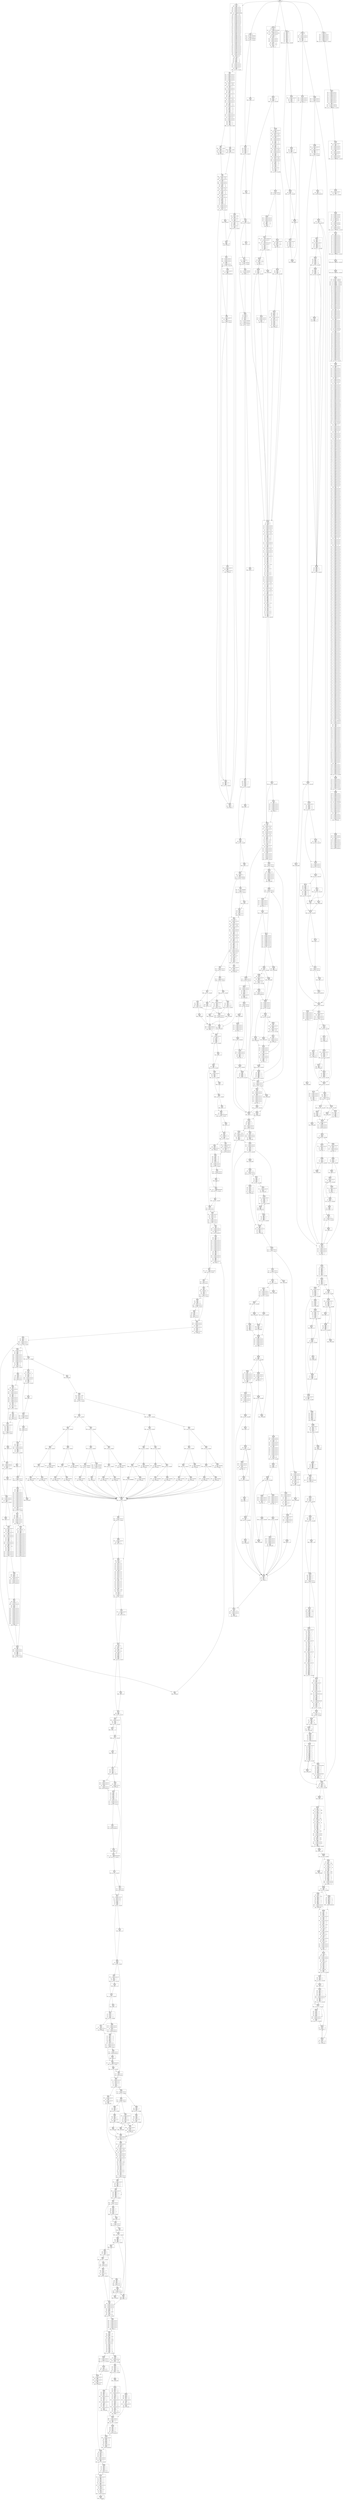 digraph CFG {
    node [shape=box, fontname="monospace"];
    0 [label="BB0\nentrypoint\n0127\n0000: rsh64 r5, r4\n0000\n0001: unknown opcode=0x0\n0003\n0002: unknown opcode=0x3\n0056\n0003: unknown opcode=0x38\n0064\n0004: unknown opcode=0x40\n0024\n0005: lddw r0, 0x38004000000000\n0004\n0006: add32 r0, 524297\n0001\n0007: unknown opcode=0x1\n0032\n0008: unknown opcode=0x20\n0032\n0009: unknown opcode=0x20\n0032\n0010: unknown opcode=0x20\n0168\n0011: unknown opcode=0xa8\n0168\n0012: unknown opcode=0xa8\n0000\n0013: unknown opcode=0x0\n0001\n0014: unknown opcode=0x1\n0200\n0015: unknown opcode=0xc8\n0200\n0016: unknown opcode=0xc8\n0200\n0017: unknown opcode=0xc8\n0224\n0018: unknown opcode=0xe0\n0224\n0019: unknown opcode=0xe0\n0000\n0020: unknown opcode=0x0\n0001\n0021: unknown opcode=0x1\n0088\n0022: unknown opcode=0x58\n0088\n0023: unknown opcode=0x58\n0088\n0024: unknown opcode=0x58\n0120\n0025: unknown opcode=0x78\n0120\n0026: unknown opcode=0x78\n0000\n0027: unknown opcode=0x0\n0002\n0028: unknown opcode=0x2\n0168\n0029: unknown opcode=0xa8\n0168\n0030: unknown opcode=0xa8\n0168\n0031: unknown opcode=0xa8\n0176\n0032: unknown opcode=0xb0\n0176\n0033: unknown opcode=0xb0\n0008\n0034: unknown opcode=0x8\n0121\n0035: unknown opcode=0x79\n0133\n0036: call [invalid]\n0149\n0037: syscall 0\n0191\n0038: mov64 r2, r1\n0191\n0039: mov64 r1, r10\n0007\n0040: add64 r1, -96\n0133\n0041: call [invalid]\n0121\n0042: unknown opcode=0x79\n0121\n0043: unknown opcode=0x79\n0121\n0044: unknown opcode=0x79\n0183\n0045: mov64 r2, 8\n0045\n0046: jgt r2, r1, lbb_126"];
    48 [label="BB48\nlbb_48\n0121\n0047: unknown opcode=0x79\n0097\n0048: unknown opcode=0x61\n0099\n0049: unknown opcode=0x63\n0097\n0050: unknown opcode=0x61\n0099\n0051: unknown opcode=0x63\n0183\n0052: mov64 r6, 0\n0123\n0053: unknown opcode=0x7b\n0024\n0054: lddw r1, 0x4608\n0123\n0055: unknown opcode=0x7b\n0183\n0056: mov64 r1, 2\n0123\n0057: unknown opcode=0x7b\n0123\n0058: unknown opcode=0x7b\n0191\n0059: mov64 r1, r10\n0007\n0060: add64 r1, -136\n0123\n0061: unknown opcode=0x7b\n0191\n0062: mov64 r1, r10\n0007\n0063: add64 r1, -164\n0123\n0064: unknown opcode=0x7b\n0024\n0065: lddw r1, 0x4208\n0123\n0066: unknown opcode=0x7b\n0123\n0067: unknown opcode=0x7b\n0191\n0068: mov64 r1, r10\n0007\n0069: add64 r1, -168\n0123\n0070: unknown opcode=0x7b\n0191\n0071: mov64 r1, r10\n0007\n0072: add64 r1, -160\n0191\n0073: mov64 r2, r10\n0007\n0074: add64 r2, -96\n0133\n0075: call [invalid]\n0121\n0076: unknown opcode=0x79\n0121\n0077: unknown opcode=0x79\n0133\n0078: call [invalid]\n0097\n0079: unknown opcode=0x61\n0097\n0080: unknown opcode=0x61\n0015\n0081: add64 r2, r1\n0103\n0082: lsh64 r2, 32\n0119\n0083: rsh64 r2, 32\n0085\n0084: jne r2, 1337, lbb_94"];
    88 [label="BB88\nlbb_88\n0024\n0085: lddw r1, 0x43d8\n0183\n0086: mov64 r2, 8\n0133\n0087: call [invalid]\n0183\n0088: mov64 r6, 10\n0005\n0089: ja lbb_98"];
    94 [label="BB94\nlbb_94\n0024\n0090: lddw r1, 0x43e0\n0183\n0091: mov64 r2, 9\n0133\n0092: call [invalid]"];
    98 [label="BB98\nlbb_98\n0123\n0093: unknown opcode=0x7b\n0024\n0094: lddw r1, 0x4628\n0123\n0095: unknown opcode=0x7b\n0183\n0096: mov64 r1, 1\n0123\n0097: unknown opcode=0x7b\n0123\n0098: unknown opcode=0x7b\n0191\n0099: mov64 r1, r10\n0007\n0100: add64 r1, -160\n0123\n0101: unknown opcode=0x7b\n0024\n0102: lddw r1, 0x4230\n0123\n0103: unknown opcode=0x7b\n0191\n0104: mov64 r1, r10\n0007\n0105: add64 r1, -104\n0123\n0106: unknown opcode=0x7b\n0183\n0107: mov64 r6, 0\n0123\n0108: unknown opcode=0x7b\n0191\n0109: mov64 r1, r10\n0007\n0110: add64 r1, -136\n0191\n0111: mov64 r2, r10\n0007\n0112: add64 r2, -96\n0133\n0113: call [invalid]\n0121\n0114: unknown opcode=0x79\n0121\n0115: unknown opcode=0x79\n0133\n0116: call [invalid]\n0021\n0117: jeq r7, 0, lbb_142"];
    125 [label="BB125\nlbb_125\n0005\n0118: ja lbb_137"];
    126 [label="BB126\nlbb_126\n0024\n0119: lddw r1, 0x43ec\n0183\n0120: mov64 r2, 37\n0133\n0121: call [invalid]\n0183\n0122: mov64 r1, 2\n0099\n0123: unknown opcode=0x63\n0191\n0124: mov64 r1, r10\n0007\n0125: add64 r1, -200\n0133\n0126: call [invalid]\n0191\n0127: mov64 r6, r0\n0021\n0128: jeq r7, 0, lbb_142"];
    137 [label="BB137\nlbb_137\n0007\n0129: add64 r8, 16\n0005\n0130: ja lbb_144"];
    139 [label="BB139\nlbb_139\n0007\n0131: add64 r8, 48\n0007\n0132: add64 r7, -1\n0085\n0133: jne r7, 0, lbb_144"];
    142 [label="BB142\nlbb_142\n0191\n0134: mov64 r0, r6\n0149\n0135: syscall 0"];
    144 [label="BB144\nlbb_144\n0121\n0136: unknown opcode=0x79\n0121\n0137: unknown opcode=0x79\n0121\n0138: unknown opcode=0x79\n0007\n0139: add64 r3, -1\n0123\n0140: unknown opcode=0x7b\n0085\n0141: jne r3, 0, lbb_153"];
    150 [label="BB150\nlbb_150\n0121\n0142: unknown opcode=0x79\n0007\n0143: add64 r3, -1\n0123\n0144: unknown opcode=0x7b"];
    153 [label="BB153\nlbb_153\n0121\n0145: unknown opcode=0x79\n0007\n0146: add64 r2, -1\n0123\n0147: unknown opcode=0x7b\n0085\n0148: jne r2, 0, lbb_139"];
    157 [label="BB157\nlbb_157\n0121\n0149: unknown opcode=0x79\n0007\n0150: add64 r2, -1\n0123\n0151: unknown opcode=0x7b\n0005\n0152: ja lbb_139"];
    161 [label="BB161\nfunction_161\n0024\n0153: lddw r3, 0x300000000\n0121\n0154: unknown opcode=0x79\n0024\n0155: lddw r4, 0x300008000\n0021\n0156: jeq r3, 0, lbb_168"];
    167 [label="BB167\nlbb_167\n0191\n0157: mov64 r4, r3"];
    168 [label="BB168\nlbb_168\n0191\n0158: mov64 r3, r4\n0031\n0159: sub64 r3, r1\n0183\n0160: mov64 r0, 0\n0183\n0161: mov64 r5, 1\n0045\n0162: jgt r3, r4, lbb_174"];
    173 [label="BB173\nlbb_173\n0183\n0163: mov64 r5, 0"];
    174 [label="BB174\nlbb_174\n0183\n0164: mov64 r1, 0\n0085\n0165: jne r5, 0, lbb_177"];
    176 [label="BB176\nlbb_176\n0191\n0166: mov64 r1, r3"];
    177 [label="BB177\nlbb_177\n0135\n0167: stw [r2+0x0], 0\n0095\n0168: and64 r1, r2\n0024\n0169: lddw r2, 0x300000008\n0045\n0170: jgt r2, r1, lbb_186"];
    182 [label="BB182\nlbb_182\n0024\n0171: lddw r2, 0x300000000\n0123\n0172: unknown opcode=0x7b\n0191\n0173: mov64 r0, r1"];
    186 [label="BB186\nlbb_186\n0149\n0174: syscall 0\n0149\n0175: syscall 0\n0191\n0176: mov64 r5, r2\n0191\n0177: mov64 r2, r1\n0024\n0178: lddw r1, 0x300000000\n0121\n0179: unknown opcode=0x79\n0024\n0180: lddw r6, 0x300008000\n0021\n0181: jeq r1, 0, lbb_197"];
    196 [label="BB196\nlbb_196\n0191\n0182: mov64 r6, r1"];
    197 [label="BB197\nlbb_197\n0191\n0183: mov64 r1, r6\n0031\n0184: sub64 r1, r4\n0183\n0185: mov64 r0, 0\n0183\n0186: mov64 r7, 1\n0045\n0187: jgt r1, r6, lbb_203"];
    202 [label="BB202\nlbb_202\n0183\n0188: mov64 r7, 0"];
    203 [label="BB203\nlbb_203\n0183\n0189: mov64 r6, 0\n0085\n0190: jne r7, 0, lbb_206"];
    205 [label="BB205\nlbb_205\n0191\n0191: mov64 r6, r1"];
    206 [label="BB206\nlbb_206\n0135\n0192: stw [r3+0x0], 0\n0095\n0193: and64 r6, r3\n0024\n0194: lddw r1, 0x300000008\n0045\n0195: jgt r1, r6, lbb_220"];
    211 [label="BB211\nlbb_211\n0024\n0196: lddw r1, 0x300000000\n0123\n0197: unknown opcode=0x7b\n0045\n0198: jgt r4, r5, lbb_216"];
    215 [label="BB215\nlbb_215\n0191\n0199: mov64 r5, r4"];
    216 [label="BB216\nlbb_216\n0191\n0200: mov64 r1, r6\n0191\n0201: mov64 r3, r5\n0133\n0202: call [invalid]\n0191\n0203: mov64 r0, r6"];
    220 [label="BB220\nlbb_220\n0149\n0204: syscall 0\n0123\n0205: unknown opcode=0x7b\n0183\n0206: mov64 r1, 0\n0123\n0207: unknown opcode=0x7b\n0024\n0208: lddw r1, 0x4638\n0123\n0209: unknown opcode=0x7b\n0183\n0210: mov64 r1, 1\n0123\n0211: unknown opcode=0x7b\n0123\n0212: unknown opcode=0x7b\n0191\n0213: mov64 r1, r10\n0007\n0214: add64 r1, -64\n0123\n0215: unknown opcode=0x7b\n0024\n0216: lddw r1, 0x120\n0123\n0217: unknown opcode=0x7b\n0191\n0218: mov64 r1, r10\n0007\n0219: add64 r1, -144\n0123\n0220: unknown opcode=0x7b\n0191\n0221: mov64 r1, r10\n0007\n0222: add64 r1, -136\n0191\n0223: mov64 r2, r10\n0007\n0224: add64 r2, -112\n0133\n0225: call [invalid]\n0121\n0226: unknown opcode=0x79\n0121\n0227: unknown opcode=0x79\n0133\n0228: call [invalid]\n0149\n0229: syscall 0\n0133\n0230: call [invalid]\n0149\n0231: syscall 0\n0191\n0232: mov64 r7, r3\n0191\n0233: mov64 r8, r2\n0191\n0234: mov64 r6, r1\n0021\n0235: jeq r8, 0, lbb_264"];
    254 [label="BB254\nlbb_254\n0121\n0236: unknown opcode=0x79\n0021\n0237: jeq r1, 0, lbb_274"];
    256 [label="BB256\nlbb_256\n0121\n0238: unknown opcode=0x79\n0085\n0239: jne r2, 0, lbb_268"];
    258 [label="BB258\nlbb_258\n0021\n0240: jeq r7, 0, lbb_284"];
    259 [label="BB259\nlbb_259\n0191\n0241: mov64 r1, r7\n0191\n0242: mov64 r2, r8\n0133\n0243: call [invalid]\n0021\n0244: jeq r0, 0, lbb_280"];
    263 [label="BB263\nlbb_263\n0005\n0245: ja lbb_286"];
    264 [label="BB264\nlbb_264\n0123\n0246: unknown opcode=0x7b\n0183\n0247: mov64 r1, 0\n0123\n0248: unknown opcode=0x7b\n0005\n0249: ja lbb_282"];
    268 [label="BB268\nlbb_268\n0121\n0250: unknown opcode=0x79\n0191\n0251: mov64 r3, r8\n0191\n0252: mov64 r4, r7\n0133\n0253: call [invalid]\n0021\n0254: jeq r0, 0, lbb_280"];
    273 [label="BB273\nlbb_273\n0005\n0255: ja lbb_286"];
    274 [label="BB274\nlbb_274\n0021\n0256: jeq r7, 0, lbb_284"];
    275 [label="BB275\nlbb_275\n0191\n0257: mov64 r1, r7\n0191\n0258: mov64 r2, r8\n0133\n0259: call [invalid]\n0021\n0260: jeq r0, 0, lbb_280"];
    279 [label="BB279\nlbb_279\n0005\n0261: ja lbb_286"];
    280 [label="BB280\nlbb_280\n0123\n0262: unknown opcode=0x7b\n0123\n0263: unknown opcode=0x7b"];
    282 [label="BB282\nlbb_282\n0183\n0264: mov64 r1, 1\n0005\n0265: ja lbb_289"];
    284 [label="BB284\nlbb_284\n0183\n0266: mov64 r7, 0\n0191\n0267: mov64 r0, r8"];
    286 [label="BB286\nlbb_286\n0123\n0268: unknown opcode=0x7b\n0123\n0269: unknown opcode=0x7b\n0183\n0270: mov64 r1, 0"];
    289 [label="BB289\nlbb_289\n0123\n0271: unknown opcode=0x7b\n0149\n0272: syscall 0\n0191\n0273: mov64 r6, r1\n0007\n0274: add64 r2, 1\n0183\n0275: mov64 r1, 1\n0021\n0276: jeq r2, 0, lbb_296"];
    295 [label="BB295\nlbb_295\n0183\n0277: mov64 r1, 0"];
    296 [label="BB296\nlbb_296\n0087\n0278: and64 r1, 1\n0085\n0279: jne r1, 0, lbb_338"];
    298 [label="BB298\nlbb_298\n0121\n0280: unknown opcode=0x79\n0191\n0281: mov64 r7, r1\n0103\n0282: lsh64 r7, 1\n0045\n0283: jgt r7, r2, lbb_303"];
    302 [label="BB302\nlbb_302\n0191\n0284: mov64 r7, r2"];
    303 [label="BB303\nlbb_303\n0037\n0285: jgt r7, 4, lbb_305"];
    304 [label="BB304\nlbb_304\n0183\n0286: mov64 r7, 4"];
    305 [label="BB305\nlbb_305\n0183\n0287: mov64 r2, 1\n0024\n0288: lddw r3, 0x2aaaaaaaaaaaaab\n0045\n0289: jgt r3, r7, lbb_310"];
    309 [label="BB309\nlbb_309\n0183\n0290: mov64 r2, 0"];
    310 [label="BB310\nlbb_310\n0191\n0291: mov64 r3, r7\n0039\n0292: stb [r3+0x0], 48\n0103\n0293: lsh64 r2, 3\n0085\n0294: jne r1, 0, lbb_317"];
    314 [label="BB314\nlbb_314\n0183\n0295: mov64 r1, 0\n0123\n0296: unknown opcode=0x7b\n0005\n0297: ja lbb_323"];
    317 [label="BB317\nlbb_317\n0121\n0298: unknown opcode=0x79\n0039\n0299: stb [r1+0x0], 48\n0123\n0300: unknown opcode=0x7b\n0183\n0301: mov64 r1, 8\n0123\n0302: unknown opcode=0x7b\n0123\n0303: unknown opcode=0x7b"];
    323 [label="BB323\nlbb_323\n0191\n0304: mov64 r1, r10\n0007\n0305: add64 r1, -48\n0191\n0306: mov64 r4, r10\n0007\n0307: add64 r4, -24\n0133\n0308: call [invalid]\n0121\n0309: unknown opcode=0x79\n0121\n0310: unknown opcode=0x79\n0085\n0311: jne r2, 0, lbb_334"];
    331 [label="BB331\nlbb_331\n0123\n0312: unknown opcode=0x7b\n0123\n0313: unknown opcode=0x7b"];
    333 [label="BB333\nlbb_333\n0149\n0314: syscall 0"];
    334 [label="BB334\nlbb_334\n0024\n0315: lddw r2, 0x8000000000000001\n0029\n0316: jeq r1, r2, lbb_333"];
    337 [label="BB337\nlbb_337\n0085\n0317: jne r1, 0, lbb_340"];
    338 [label="BB338\nlbb_338\n0133\n0318: call [invalid]\n0133\n0319: call [invalid]"];
    340 [label="BB340\nlbb_340\n0121\n0320: unknown opcode=0x79\n0133\n0321: call [invalid]\n0133\n0322: call [invalid]\n0191\n0323: mov64 r4, r2\n0123\n0324: unknown opcode=0x7b\n0121\n0325: unknown opcode=0x79\n0085\n0326: jne r6, 0, lbb_371"];
    347 [label="BB347\nlbb_347\n0183\n0327: mov64 r1, 0\n0123\n0328: unknown opcode=0x7b\n0123\n0329: unknown opcode=0x7b\n0183\n0330: mov64 r8, 8\n0123\n0331: unknown opcode=0x7b"];
    352 [label="BB352\nlbb_352\n0191\n0332: mov64 r1, r4\n0015\n0333: add64 r1, r8\n0121\n0334: unknown opcode=0x79\n0121\n0335: unknown opcode=0x79\n0121\n0336: unknown opcode=0x79\n0123\n0337: unknown opcode=0x7b\n0121\n0338: unknown opcode=0x79\n0123\n0339: unknown opcode=0x7b\n0121\n0340: unknown opcode=0x79\n0123\n0341: unknown opcode=0x7b\n0007\n0342: add64 r8, 8\n0191\n0343: mov64 r2, r4\n0015\n0344: add64 r2, r8\n0123\n0345: unknown opcode=0x7b\n0123\n0346: unknown opcode=0x7b\n0015\n0347: add64 r1, r8\n0015\n0348: add64 r4, r1\n0123\n0349: unknown opcode=0x7b\n0149\n0350: syscall 0"];
    371 [label="BB371\nlbb_371\n0024\n0351: lddw r1, 0x2aaaaaaaaaaaaab\n0045\n0352: jgt r1, r6, lbb_376"];
    374 [label="BB374\nlbb_374\n0133\n0353: call [invalid]\n0133\n0354: call [invalid]"];
    376 [label="BB376\nlbb_376\n0191\n0355: mov64 r7, r6\n0039\n0356: stb [r7+0x0], 48\n0183\n0357: mov64 r8, 8\n0183\n0358: mov64 r0, 8\n0123\n0359: unknown opcode=0x7b\n0021\n0360: jeq r7, 0, lbb_391"];
    382 [label="BB382\nlbb_382\n0191\n0361: mov64 r1, r7\n0183\n0362: mov64 r2, 8\n0133\n0363: call [invalid]\n0121\n0364: unknown opcode=0x79\n0085\n0365: jne r0, 0, lbb_391"];
    387 [label="BB387\nlbb_387\n0183\n0366: mov64 r1, 8\n0191\n0367: mov64 r2, r7\n0133\n0368: call [invalid]\n0133\n0369: call [invalid]"];
    391 [label="BB391\nlbb_391\n0123\n0370: unknown opcode=0x7b\n0123\n0371: unknown opcode=0x7b\n0183\n0372: mov64 r1, 0\n0123\n0373: unknown opcode=0x7b\n0183\n0374: mov64 r2, 0\n0183\n0375: mov64 r3, 0\n0123\n0376: unknown opcode=0x7b\n0005\n0377: ja lbb_428"];
    399 [label="BB399\nlbb_399\n0191\n0378: mov64 r1, r2\n0039\n0379: stb [r1+0x0], 48\n0191\n0380: mov64 r3, r0\n0015\n0381: add64 r3, r1\n0121\n0382: unknown opcode=0x79\n0115\n0383: unknown opcode=0x73\n0121\n0384: unknown opcode=0x79\n0115\n0385: unknown opcode=0x73\n0121\n0386: unknown opcode=0x79\n0115\n0387: unknown opcode=0x73\n0121\n0388: unknown opcode=0x79\n0123\n0389: unknown opcode=0x7b\n0121\n0390: unknown opcode=0x79\n0123\n0391: unknown opcode=0x7b\n0123\n0392: unknown opcode=0x7b\n0123\n0393: unknown opcode=0x7b\n0123\n0394: unknown opcode=0x7b\n0097\n0395: unknown opcode=0x61\n0099\n0396: unknown opcode=0x63\n0113\n0397: unknown opcode=0x71\n0115\n0398: unknown opcode=0x73"];
    420 [label="BB420\nlbb_420\n0007\n0399: add64 r2, 1\n0123\n0400: unknown opcode=0x7b\n0121\n0401: unknown opcode=0x79\n0007\n0402: add64 r3, 1\n0007\n0403: add64 r8, 8\n0121\n0404: unknown opcode=0x79\n0045\n0405: jgt r1, r3, lbb_428"];
    427 [label="BB427\nlbb_427\n0005\n0406: ja lbb_352"];
    428 [label="BB428\nlbb_428\n0191\n0407: mov64 r1, r4\n0015\n0408: add64 r1, r8\n0113\n0409: unknown opcode=0x71\n0123\n0410: unknown opcode=0x7b\n0021\n0411: jeq r1, 255, lbb_484"];
    433 [label="BB433\nlbb_433\n0045\n0412: jgt r2, r1, lbb_435"];
    434 [label="BB434\nlbb_434\n0005\n0413: ja lbb_585"];
    435 [label="BB435\nlbb_435\n0191\n0414: mov64 r5, r2\n0039\n0415: stb [r1+0x0], 48\n0191\n0416: mov64 r2, r0\n0015\n0417: add64 r2, r1\n0121\n0418: unknown opcode=0x79\n0121\n0419: unknown opcode=0x79\n0007\n0420: add64 r3, 1\n0183\n0421: mov64 r4, 1\n0021\n0422: jeq r3, 0, lbb_445"];
    444 [label="BB444\nlbb_444\n0183\n0423: mov64 r4, 0"];
    445 [label="BB445\nlbb_445\n0121\n0424: unknown opcode=0x79\n0123\n0425: unknown opcode=0x7b\n0085\n0426: jne r4, 1, lbb_450"];
    448 [label="BB448\nlbb_448\n0133\n0427: call [invalid]\n0133\n0428: call [invalid]"];
    450 [label="BB450\nlbb_450\n0191\n0429: mov64 r2, r0\n0015\n0430: add64 r2, r1\n0121\n0431: unknown opcode=0x79\n0121\n0432: unknown opcode=0x79\n0007\n0433: add64 r2, 1\n0183\n0434: mov64 r3, 1\n0021\n0435: jeq r2, 0, lbb_458"];
    457 [label="BB457\nlbb_457\n0183\n0436: mov64 r3, 0"];
    458 [label="BB458\nlbb_458\n0123\n0437: unknown opcode=0x7b\n0085\n0438: jne r3, 1, lbb_461"];
    460 [label="BB460\nlbb_460\n0005\n0439: ja lbb_448"];
    461 [label="BB461\nlbb_461\n0191\n0440: mov64 r2, r0\n0015\n0441: add64 r2, r1\n0113\n0442: unknown opcode=0x71\n0123\n0443: unknown opcode=0x7b\n0113\n0444: unknown opcode=0x71\n0123\n0445: unknown opcode=0x7b\n0113\n0446: unknown opcode=0x71\n0123\n0447: unknown opcode=0x7b\n0121\n0448: unknown opcode=0x79\n0123\n0449: unknown opcode=0x7b\n0121\n0450: unknown opcode=0x79\n0123\n0451: unknown opcode=0x7b\n0121\n0452: unknown opcode=0x79\n0191\n0453: mov64 r2, r5\n0121\n0454: unknown opcode=0x79\n0093\n0455: jne r2, r1, lbb_399"];
    477 [label="BB477\nlbb_477\n0191\n0456: mov64 r1, r10\n0007\n0457: add64 r1, -32\n0133\n0458: call [invalid]\n0121\n0459: unknown opcode=0x79\n0121\n0460: unknown opcode=0x79\n0121\n0461: unknown opcode=0x79\n0005\n0462: ja lbb_399"];
    484 [label="BB484\nlbb_484\n0123\n0463: unknown opcode=0x7b\n0191\n0464: mov64 r6, r8\n0015\n0465: add64 r6, r4\n0113\n0466: unknown opcode=0x71\n0123\n0467: unknown opcode=0x7b\n0113\n0468: unknown opcode=0x71\n0123\n0469: unknown opcode=0x7b\n0113\n0470: unknown opcode=0x71\n0123\n0471: unknown opcode=0x7b\n0183\n0472: mov64 r1, 32\n0183\n0473: mov64 r2, 8\n0133\n0474: call [invalid]\n0085\n0475: jne r0, 0, lbb_501"];
    497 [label="BB497\nlbb_497\n0183\n0476: mov64 r1, 8\n0183\n0477: mov64 r2, 32\n0133\n0478: call [invalid]\n0133\n0479: call [invalid]"];
    501 [label="BB501\nlbb_501\n0183\n0480: mov64 r1, 0\n0123\n0481: unknown opcode=0x7b\n0183\n0482: mov64 r1, 1\n0123\n0483: unknown opcode=0x7b\n0123\n0484: unknown opcode=0x7b\n0191\n0485: mov64 r1, r6\n0007\n0486: add64 r1, 72\n0123\n0487: unknown opcode=0x7b\n0123\n0488: unknown opcode=0x7b\n0121\n0489: unknown opcode=0x79\n0099\n0490: unknown opcode=0x63\n0183\n0491: mov64 r1, 40\n0183\n0492: mov64 r2, 8\n0133\n0493: call [invalid]\n0191\n0494: mov64 r7, r0\n0085\n0495: jne r7, 0, lbb_521"];
    517 [label="BB517\nlbb_517\n0183\n0496: mov64 r1, 8\n0183\n0497: mov64 r2, 40\n0133\n0498: call [invalid]\n0133\n0499: call [invalid]"];
    521 [label="BB521\nlbb_521\n0121\n0500: unknown opcode=0x79\n0191\n0501: mov64 r3, r1\n0183\n0502: mov64 r2, 0\n0183\n0503: mov64 r1, 1\n0183\n0504: mov64 r5, 1\n0121\n0505: unknown opcode=0x79\n0085\n0506: jne r3, 0, lbb_529"];
    528 [label="BB528\nlbb_528\n0183\n0507: mov64 r5, 0"];
    529 [label="BB529\nlbb_529\n0121\n0508: unknown opcode=0x79\n0123\n0509: unknown opcode=0x7b\n0183\n0510: mov64 r2, 1\n0085\n0511: jne r3, 0, lbb_534"];
    533 [label="BB533\nlbb_533\n0183\n0512: mov64 r2, 0"];
    534 [label="BB534\nlbb_534\n0123\n0513: unknown opcode=0x7b\n0121\n0514: unknown opcode=0x79\n0183\n0515: mov64 r3, 1\n0085\n0516: jne r2, 0, lbb_539"];
    538 [label="BB538\nlbb_538\n0183\n0517: mov64 r3, 0"];
    539 [label="BB539\nlbb_539\n0123\n0518: unknown opcode=0x7b\n0191\n0519: mov64 r2, r6\n0007\n0520: add64 r2, 40\n0123\n0521: unknown opcode=0x7b\n0007\n0522: add64 r6, 8\n0123\n0523: unknown opcode=0x7b\n0123\n0524: unknown opcode=0x7b\n0191\n0525: mov64 r1, r8\n0015\n0526: add64 r1, r4\n0007\n0527: add64 r1, 88\n0123\n0528: unknown opcode=0x7b\n0123\n0529: unknown opcode=0x7b\n0015\n0530: add64 r8, r9\n0007\n0531: add64 r8, 10335\n0087\n0532: and64 r8, -8\n0191\n0533: mov64 r1, r4\n0015\n0534: add64 r1, r8\n0121\n0535: unknown opcode=0x79\n0121\n0536: unknown opcode=0x79\n0121\n0537: unknown opcode=0x79\n0093\n0538: jne r2, r1, lbb_567"];
    560 [label="BB560\nlbb_560\n0191\n0539: mov64 r1, r10\n0007\n0540: add64 r1, -32\n0123\n0541: unknown opcode=0x7b\n0133\n0542: call [invalid]\n0121\n0543: unknown opcode=0x79\n0121\n0544: unknown opcode=0x79\n0121\n0545: unknown opcode=0x79"];
    567 [label="BB567\nlbb_567\n0191\n0546: mov64 r1, r2\n0039\n0547: stb [r1+0x0], 48\n0121\n0548: unknown opcode=0x79\n0191\n0549: mov64 r3, r0\n0015\n0550: add64 r3, r1\n0115\n0551: unknown opcode=0x73\n0121\n0552: unknown opcode=0x79\n0115\n0553: unknown opcode=0x73\n0121\n0554: unknown opcode=0x79\n0115\n0555: unknown opcode=0x73\n0123\n0556: unknown opcode=0x7b\n0121\n0557: unknown opcode=0x79\n0123\n0558: unknown opcode=0x7b\n0123\n0559: unknown opcode=0x7b\n0121\n0560: unknown opcode=0x79\n0123\n0561: unknown opcode=0x7b\n0123\n0562: unknown opcode=0x7b\n0005\n0563: ja lbb_420"];
    585 [label="BB585\nlbb_585\n0024\n0564: lddw r3, 0x4648\n0133\n0565: call [invalid]\n0133\n0566: call [invalid]\n0097\n0567: unknown opcode=0x61\n0101\n0568: jsgt r2, 11, lbb_600"];
    591 [label="BB591\nlbb_591\n0101\n0569: jsgt r2, 5, lbb_607"];
    592 [label="BB592\nlbb_592\n0101\n0570: jsgt r2, 2, lbb_619"];
    593 [label="BB593\nlbb_593\n0021\n0571: jeq r2, 0, lbb_639"];
    594 [label="BB594\nlbb_594\n0024\n0572: lddw r6, 0x200000000\n0021\n0573: jeq r2, 1, lbb_686"];
    597 [label="BB597\nlbb_597\n0024\n0574: lddw r6, 0x300000000\n0005\n0575: ja lbb_686"];
    600 [label="BB600\nlbb_600\n0101\n0576: jsgt r2, 17, lbb_613"];
    601 [label="BB601\nlbb_601\n0101\n0577: jsgt r2, 14, lbb_624"];
    602 [label="BB602\nlbb_602\n0021\n0578: jeq r2, 12, lbb_645"];
    603 [label="BB603\nlbb_603\n0021\n0579: jeq r2, 13, lbb_648"];
    604 [label="BB604\nlbb_604\n0024\n0580: lddw r6, 0xf00000000\n0005\n0581: ja lbb_686"];
    607 [label="BB607\nlbb_607\n0101\n0582: jsgt r2, 8, lbb_629"];
    608 [label="BB608\nlbb_608\n0021\n0583: jeq r2, 6, lbb_651"];
    609 [label="BB609\nlbb_609\n0021\n0584: jeq r2, 7, lbb_654"];
    610 [label="BB610\nlbb_610\n0024\n0585: lddw r6, 0x900000000\n0005\n0586: ja lbb_686"];
    613 [label="BB613\nlbb_613\n0101\n0587: jsgt r2, 20, lbb_634"];
    614 [label="BB614\nlbb_614\n0021\n0588: jeq r2, 18, lbb_657"];
    615 [label="BB615\nlbb_615\n0021\n0589: jeq r2, 19, lbb_660"];
    616 [label="BB616\nlbb_616\n0024\n0590: lddw r6, 0x1500000000\n0005\n0591: ja lbb_686"];
    619 [label="BB619\nlbb_619\n0021\n0592: jeq r2, 3, lbb_663"];
    620 [label="BB620\nlbb_620\n0021\n0593: jeq r2, 4, lbb_666"];
    621 [label="BB621\nlbb_621\n0024\n0594: lddw r6, 0x600000000\n0005\n0595: ja lbb_686"];
    624 [label="BB624\nlbb_624\n0021\n0596: jeq r2, 15, lbb_669"];
    625 [label="BB625\nlbb_625\n0021\n0597: jeq r2, 16, lbb_672"];
    626 [label="BB626\nlbb_626\n0024\n0598: lddw r6, 0x1200000000\n0005\n0599: ja lbb_686"];
    629 [label="BB629\nlbb_629\n0021\n0600: jeq r2, 9, lbb_675"];
    630 [label="BB630\nlbb_630\n0021\n0601: jeq r2, 10, lbb_678"];
    631 [label="BB631\nlbb_631\n0024\n0602: lddw r6, 0xc00000000\n0005\n0603: ja lbb_686"];
    634 [label="BB634\nlbb_634\n0021\n0604: jeq r2, 21, lbb_681"];
    635 [label="BB635\nlbb_635\n0021\n0605: jeq r2, 22, lbb_684"];
    636 [label="BB636\nlbb_636\n0024\n0606: lddw r6, 0x1800000000\n0005\n0607: ja lbb_686"];
    639 [label="BB639\nlbb_639\n0024\n0608: lddw r6, 0x100000000\n0097\n0609: unknown opcode=0x61\n0021\n0610: jeq r3, 0, lbb_686"];
    643 [label="BB643\nlbb_643\n0191\n0611: mov64 r6, r3\n0005\n0612: ja lbb_686"];
    645 [label="BB645\nlbb_645\n0024\n0613: lddw r6, 0xd00000000\n0005\n0614: ja lbb_686"];
    648 [label="BB648\nlbb_648\n0024\n0615: lddw r6, 0xe00000000\n0005\n0616: ja lbb_686"];
    651 [label="BB651\nlbb_651\n0024\n0617: lddw r6, 0x700000000\n0005\n0618: ja lbb_686"];
    654 [label="BB654\nlbb_654\n0024\n0619: lddw r6, 0x800000000\n0005\n0620: ja lbb_686"];
    657 [label="BB657\nlbb_657\n0024\n0621: lddw r6, 0x1300000000\n0005\n0622: ja lbb_686"];
    660 [label="BB660\nlbb_660\n0024\n0623: lddw r6, 0x1400000000\n0005\n0624: ja lbb_686"];
    663 [label="BB663\nlbb_663\n0024\n0625: lddw r6, 0x400000000\n0005\n0626: ja lbb_686"];
    666 [label="BB666\nlbb_666\n0024\n0627: lddw r6, 0x500000000\n0005\n0628: ja lbb_686"];
    669 [label="BB669\nlbb_669\n0024\n0629: lddw r6, 0x1000000000\n0005\n0630: ja lbb_686"];
    672 [label="BB672\nlbb_672\n0024\n0631: lddw r6, 0x1100000000\n0005\n0632: ja lbb_686"];
    675 [label="BB675\nlbb_675\n0024\n0633: lddw r6, 0xa00000000\n0005\n0634: ja lbb_686"];
    678 [label="BB678\nlbb_678\n0024\n0635: lddw r6, 0xb00000000\n0005\n0636: ja lbb_686"];
    681 [label="BB681\nlbb_681\n0024\n0637: lddw r6, 0x1600000000\n0005\n0638: ja lbb_686"];
    684 [label="BB684\nlbb_684\n0024\n0639: lddw r6, 0x1700000000"];
    686 [label="BB686\nlbb_686\n0085\n0640: jne r2, 14, lbb_692"];
    687 [label="BB687\nlbb_687\n0121\n0641: unknown opcode=0x79\n0021\n0642: jeq r2, 0, lbb_692"];
    689 [label="BB689\nlbb_689\n0121\n0643: unknown opcode=0x79\n0183\n0644: mov64 r3, 1\n0133\n0645: call [invalid]"];
    692 [label="BB692\nlbb_692\n0191\n0646: mov64 r0, r6\n0149\n0647: syscall 0\n0133\n0648: call [invalid]\n0133\n0649: call [invalid]\n0133\n0650: call [invalid]\n0133\n0651: call [invalid]\n0133\n0652: call [invalid]\n0149\n0653: syscall 0\n0133\n0654: call [invalid]\n0133\n0655: call [invalid]\n0133\n0656: call [invalid]\n0133\n0657: call [invalid]\n0133\n0658: call [invalid]\n0024\n0659: lddw r1, 0x4422\n0183\n0660: mov64 r2, 46\n0133\n0661: call [invalid]\n0133\n0662: call [invalid]\n0133\n0663: call [invalid]\n0133\n0664: call [invalid]\n0133\n0665: call [invalid]\n0191\n0666: mov64 r3, r2\n0024\n0667: lddw r2, 0x4660\n0133\n0668: call [invalid]\n0149\n0669: syscall 0\n0149\n0670: syscall 0\n0121\n0671: unknown opcode=0x79\n0021\n0672: jeq r2, 0, lbb_724"];
    721 [label="BB721\nlbb_721\n0121\n0673: unknown opcode=0x79\n0183\n0674: mov64 r3, 1\n0133\n0675: call [invalid]"];
    724 [label="BB724\nlbb_724\n0149\n0676: syscall 0\n0191\n0677: mov64 r1, r2\n0024\n0678: lddw r2, 0x4450\n0183\n0679: mov64 r3, 5\n0133\n0680: call [invalid]\n0149\n0681: syscall 0\n0191\n0682: mov64 r6, r1\n0191\n0683: mov64 r4, r2\n0015\n0684: add64 r4, r3\n0183\n0685: mov64 r1, 1\n0045\n0686: jgt r2, r4, lbb_737"];
    736 [label="BB736\nlbb_736\n0183\n0687: mov64 r1, 0"];
    737 [label="BB737\nlbb_737\n0087\n0688: and64 r1, 1\n0085\n0689: jne r1, 0, lbb_774"];
    739 [label="BB739\nlbb_739\n0121\n0690: unknown opcode=0x79\n0191\n0691: mov64 r7, r1\n0103\n0692: lsh64 r7, 1\n0045\n0693: jgt r7, r4, lbb_744"];
    743 [label="BB743\nlbb_743\n0191\n0694: mov64 r7, r4"];
    744 [label="BB744\nlbb_744\n0037\n0695: jgt r7, 8, lbb_746"];
    745 [label="BB745\nlbb_745\n0183\n0696: mov64 r7, 8"];
    746 [label="BB746\nlbb_746\n0191\n0697: mov64 r2, r7\n0167\n0698: xor64 r2, -1\n0119\n0699: rsh64 r2, 63\n0085\n0700: jne r1, 0, lbb_753"];
    750 [label="BB750\nlbb_750\n0183\n0701: mov64 r1, 0\n0123\n0702: unknown opcode=0x7b\n0005\n0703: ja lbb_758"];
    753 [label="BB753\nlbb_753\n0121\n0704: unknown opcode=0x79\n0123\n0705: unknown opcode=0x7b\n0183\n0706: mov64 r1, 1\n0123\n0707: unknown opcode=0x7b\n0123\n0708: unknown opcode=0x7b"];
    758 [label="BB758\nlbb_758\n0191\n0709: mov64 r1, r10\n0007\n0710: add64 r1, -48\n0191\n0711: mov64 r4, r10\n0007\n0712: add64 r4, -24\n0191\n0713: mov64 r3, r7\n0133\n0714: call [invalid]\n0121\n0715: unknown opcode=0x79\n0121\n0716: unknown opcode=0x79\n0085\n0717: jne r2, 0, lbb_770"];
    767 [label="BB767\nlbb_767\n0123\n0718: unknown opcode=0x7b\n0123\n0719: unknown opcode=0x7b"];
    769 [label="BB769\nlbb_769\n0149\n0720: syscall 0"];
    770 [label="BB770\nlbb_770\n0024\n0721: lddw r2, 0x8000000000000001\n0029\n0722: jeq r1, r2, lbb_769"];
    773 [label="BB773\nlbb_773\n0085\n0723: jne r1, 0, lbb_776"];
    774 [label="BB774\nlbb_774\n0133\n0724: call [invalid]\n0133\n0725: call [invalid]"];
    776 [label="BB776\nlbb_776\n0121\n0726: unknown opcode=0x79\n0133\n0727: call [invalid]\n0133\n0728: call [invalid]\n0191\n0729: mov64 r6, r1\n0007\n0730: add64 r2, 1\n0183\n0731: mov64 r1, 1\n0021\n0732: jeq r2, 0, lbb_784"];
    783 [label="BB783\nlbb_783\n0183\n0733: mov64 r1, 0"];
    784 [label="BB784\nlbb_784\n0087\n0734: and64 r1, 1\n0085\n0735: jne r1, 0, lbb_821"];
    786 [label="BB786\nlbb_786\n0121\n0736: unknown opcode=0x79\n0191\n0737: mov64 r7, r1\n0103\n0738: lsh64 r7, 1\n0045\n0739: jgt r7, r2, lbb_791"];
    790 [label="BB790\nlbb_790\n0191\n0740: mov64 r7, r2"];
    791 [label="BB791\nlbb_791\n0037\n0741: jgt r7, 8, lbb_793"];
    792 [label="BB792\nlbb_792\n0183\n0742: mov64 r7, 8"];
    793 [label="BB793\nlbb_793\n0191\n0743: mov64 r2, r7\n0167\n0744: xor64 r2, -1\n0119\n0745: rsh64 r2, 63\n0085\n0746: jne r1, 0, lbb_800"];
    797 [label="BB797\nlbb_797\n0183\n0747: mov64 r1, 0\n0123\n0748: unknown opcode=0x7b\n0005\n0749: ja lbb_805"];
    800 [label="BB800\nlbb_800\n0121\n0750: unknown opcode=0x79\n0123\n0751: unknown opcode=0x7b\n0183\n0752: mov64 r1, 1\n0123\n0753: unknown opcode=0x7b\n0123\n0754: unknown opcode=0x7b"];
    805 [label="BB805\nlbb_805\n0191\n0755: mov64 r1, r10\n0007\n0756: add64 r1, -48\n0191\n0757: mov64 r4, r10\n0007\n0758: add64 r4, -24\n0191\n0759: mov64 r3, r7\n0133\n0760: call [invalid]\n0121\n0761: unknown opcode=0x79\n0121\n0762: unknown opcode=0x79\n0085\n0763: jne r2, 0, lbb_817"];
    814 [label="BB814\nlbb_814\n0123\n0764: unknown opcode=0x7b\n0123\n0765: unknown opcode=0x7b"];
    816 [label="BB816\nlbb_816\n0149\n0766: syscall 0"];
    817 [label="BB817\nlbb_817\n0024\n0767: lddw r2, 0x8000000000000001\n0029\n0768: jeq r1, r2, lbb_816"];
    820 [label="BB820\nlbb_820\n0085\n0769: jne r1, 0, lbb_823"];
    821 [label="BB821\nlbb_821\n0133\n0770: call [invalid]\n0133\n0771: call [invalid]"];
    823 [label="BB823\nlbb_823\n0121\n0772: unknown opcode=0x79\n0133\n0773: call [invalid]\n0133\n0774: call [invalid]\n0191\n0775: mov64 r7, r3\n0191\n0776: mov64 r6, r1\n0021\n0777: jeq r2, 0, lbb_842"];
    829 [label="BB829\nlbb_829\n0121\n0778: unknown opcode=0x79\n0021\n0779: jeq r1, 0, lbb_858"];
    831 [label="BB831\nlbb_831\n0121\n0780: unknown opcode=0x79\n0085\n0781: jne r2, 0, lbb_847"];
    833 [label="BB833\nlbb_833\n0183\n0782: mov64 r1, 0\n0183\n0783: mov64 r0, 1\n0021\n0784: jeq r7, 0, lbb_866"];
    836 [label="BB836\nlbb_836\n0191\n0785: mov64 r1, r7\n0183\n0786: mov64 r2, 1\n0133\n0787: call [invalid]\n0191\n0788: mov64 r1, r7\n0021\n0789: jeq r0, 0, lbb_854"];
    841 [label="BB841\nlbb_841\n0005\n0790: ja lbb_866"];
    842 [label="BB842\nlbb_842\n0123\n0791: unknown opcode=0x7b\n0183\n0792: mov64 r1, 0\n0123\n0793: unknown opcode=0x7b\n0183\n0794: mov64 r1, 1\n0005\n0795: ja lbb_869"];
    847 [label="BB847\nlbb_847\n0121\n0796: unknown opcode=0x79\n0183\n0797: mov64 r3, 1\n0191\n0798: mov64 r4, r7\n0133\n0799: call [invalid]\n0191\n0800: mov64 r1, r7\n0021\n0801: jeq r0, 0, lbb_854"];
    853 [label="BB853\nlbb_853\n0005\n0802: ja lbb_866"];
    854 [label="BB854\nlbb_854\n0123\n0803: unknown opcode=0x7b\n0183\n0804: mov64 r1, 1\n0123\n0805: unknown opcode=0x7b\n0005\n0806: ja lbb_869"];
    858 [label="BB858\nlbb_858\n0183\n0807: mov64 r1, 0\n0183\n0808: mov64 r0, 1\n0021\n0809: jeq r7, 0, lbb_866"];
    861 [label="BB861\nlbb_861\n0191\n0810: mov64 r1, r7\n0183\n0811: mov64 r2, 1\n0133\n0812: call [invalid]\n0191\n0813: mov64 r1, r7\n0021\n0814: jeq r0, 0, lbb_854"];
    866 [label="BB866\nlbb_866\n0123\n0815: unknown opcode=0x7b\n0123\n0816: unknown opcode=0x7b\n0183\n0817: mov64 r1, 0"];
    869 [label="BB869\nlbb_869\n0123\n0818: unknown opcode=0x7b\n0149\n0819: syscall 0\n0183\n0820: mov64 r1, 1\n0123\n0821: unknown opcode=0x7b\n0024\n0822: lddw r1, 0x4690\n0123\n0823: unknown opcode=0x7b\n0183\n0824: mov64 r1, 0\n0123\n0825: unknown opcode=0x7b\n0123\n0826: unknown opcode=0x7b\n0024\n0827: lddw r1, 0x4450\n0123\n0828: unknown opcode=0x7b\n0191\n0829: mov64 r1, r10\n0007\n0830: add64 r1, -48\n0024\n0831: lddw r2, 0x46a0\n0133\n0832: call [invalid]\n0133\n0833: call [invalid]\n0191\n0834: mov64 r3, r1\n0191\n0835: mov64 r1, r2\n0191\n0836: mov64 r2, r3\n0133\n0837: call [invalid]\n0133\n0838: call [invalid]\n0191\n0839: mov64 r7, r2\n0191\n0840: mov64 r6, r1\n0121\n0841: unknown opcode=0x79\n0021\n0842: jeq r2, 0, lbb_938"];
    897 [label="BB897\nlbb_897\n0121\n0843: unknown opcode=0x79\n0183\n0844: mov64 r4, 0\n0191\n0845: mov64 r3, r1\n0007\n0846: add64 r3, 8"];
    901 [label="BB901\nlbb_901\n0121\n0847: unknown opcode=0x79\n0015\n0848: add64 r8, r4\n0007\n0849: add64 r3, 16\n0007\n0850: add64 r2, -1\n0191\n0851: mov64 r4, r8\n0085\n0852: jne r2, 0, lbb_901"];
    907 [label="BB907\nlbb_907\n0121\n0853: unknown opcode=0x79\n0021\n0854: jeq r2, 0, lbb_923"];
    909 [label="BB909\nlbb_909\n0183\n0855: mov64 r4, 0\n0183\n0856: mov64 r3, 1\n0183\n0857: mov64 r5, 16\n0183\n0858: mov64 r2, 1\n0045\n0859: jgt r5, r8, lbb_915"];
    914 [label="BB914\nlbb_914\n0183\n0860: mov64 r2, 0"];
    915 [label="BB915\nlbb_915\n0121\n0861: unknown opcode=0x79\n0021\n0862: jeq r1, 0, lbb_918"];
    917 [label="BB917\nlbb_917\n0183\n0863: mov64 r3, 0"];
    918 [label="BB918\nlbb_918\n0109\n0864: jsgt r4, r8, lbb_942"];
    919 [label="BB919\nlbb_919\n0095\n0865: and64 r2, r3\n0087\n0866: and64 r2, 1\n0085\n0867: jne r2, 0, lbb_942"];
    922 [label="BB922\nlbb_922\n0103\n0868: lsh64 r8, 1"];
    923 [label="BB923\nlbb_923\n0183\n0869: mov64 r0, 1\n0183\n0870: mov64 r1, 0\n0021\n0871: jeq r8, 0, lbb_944"];
    926 [label="BB926\nlbb_926\n0101\n0872: jsgt r8, -1, lbb_929"];
    927 [label="BB927\nlbb_927\n0133\n0873: call [invalid]\n0133\n0874: call [invalid]"];
    929 [label="BB929\nlbb_929\n0191\n0875: mov64 r1, r8\n0183\n0876: mov64 r2, 1\n0133\n0877: call [invalid]\n0191\n0878: mov64 r1, r8\n0085\n0879: jne r0, 0, lbb_944"];
    934 [label="BB934\nlbb_934\n0183\n0880: mov64 r1, 1\n0191\n0881: mov64 r2, r8\n0133\n0882: call [invalid]\n0133\n0883: call [invalid]"];
    938 [label="BB938\nlbb_938\n0183\n0884: mov64 r8, 0\n0121\n0885: unknown opcode=0x79\n0021\n0886: jeq r1, 0, lbb_942"];
    941 [label="BB941\nlbb_941\n0005\n0887: ja lbb_922"];
    942 [label="BB942\nlbb_942\n0183\n0888: mov64 r0, 1\n0183\n0889: mov64 r1, 0"];
    944 [label="BB944\nlbb_944\n0183\n0890: mov64 r2, 0\n0123\n0891: unknown opcode=0x7b\n0123\n0892: unknown opcode=0x7b\n0123\n0893: unknown opcode=0x7b\n0191\n0894: mov64 r1, r10\n0007\n0895: add64 r1, -32\n0024\n0896: lddw r2, 0x4660\n0191\n0897: mov64 r3, r7\n0133\n0898: call [invalid]\n0085\n0899: jne r0, 0, lbb_962"];
    955 [label="BB955\nlbb_955\n0121\n0900: unknown opcode=0x79\n0123\n0901: unknown opcode=0x7b\n0121\n0902: unknown opcode=0x79\n0123\n0903: unknown opcode=0x7b\n0121\n0904: unknown opcode=0x79\n0123\n0905: unknown opcode=0x7b\n0149\n0906: syscall 0"];
    962 [label="BB962\nlbb_962\n0191\n0907: mov64 r3, r10\n0007\n0908: add64 r3, -1\n0024\n0909: lddw r1, 0x4482\n0183\n0910: mov64 r2, 51\n0024\n0911: lddw r4, 0x46b8\n0024\n0912: lddw r5, 0x46d8\n0133\n0913: call [invalid]\n0133\n0914: call [invalid]\n0191\n0915: mov64 r7, r2\n0191\n0916: mov64 r6, r1\n0191\n0917: mov64 r1, r7\n0103\n0918: lsh64 r1, 32\n0119\n0919: rsh64 r1, 32\n0183\n0920: mov64 r2, 128\n0045\n0921: jgt r2, r1, lbb_1004"];
    980 [label="BB980\nlbb_980\n0183\n0922: mov64 r2, 0\n0099\n0923: unknown opcode=0x63\n0183\n0924: mov64 r2, 2048\n0045\n0925: jgt r2, r1, lbb_1016"];
    984 [label="BB984\nlbb_984\n0191\n0926: mov64 r1, r7\n0103\n0927: lsh64 r1, 32\n0119\n0928: rsh64 r1, 32\n0183\n0929: mov64 r2, 65536\n0045\n0930: jgt r2, r1, lbb_990"];
    989 [label="BB989\nlbb_989\n0005\n0931: ja lbb_1025"];
    990 [label="BB990\nlbb_990\n0191\n0932: mov64 r1, r7\n0087\n0933: and64 r1, 63\n0071\n0934: or64 r1, 128\n0115\n0935: unknown opcode=0x73\n0191\n0936: mov64 r1, r7\n0119\n0937: rsh64 r1, 12\n0071\n0938: or64 r1, 224\n0115\n0939: unknown opcode=0x73\n0119\n0940: rsh64 r7, 6\n0087\n0941: and64 r7, 63\n0071\n0942: or64 r7, 128\n0115\n0943: unknown opcode=0x73\n0183\n0944: mov64 r7, 3\n0005\n0945: ja lbb_1044"];
    1004 [label="BB1004\nlbb_1004\n0121\n0946: unknown opcode=0x79\n0121\n0947: unknown opcode=0x79\n0093\n0948: jne r2, r1, lbb_1010"];
    1007 [label="BB1007\nlbb_1007\n0191\n0949: mov64 r1, r6\n0133\n0950: call [invalid]\n0121\n0951: unknown opcode=0x79"];
    1010 [label="BB1010\nlbb_1010\n0121\n0952: unknown opcode=0x79\n0015\n0953: add64 r1, r2\n0115\n0954: unknown opcode=0x73\n0007\n0955: add64 r2, 1\n0123\n0956: unknown opcode=0x7b\n0005\n0957: ja lbb_1061"];
    1016 [label="BB1016\nlbb_1016\n0191\n0958: mov64 r1, r7\n0087\n0959: and64 r1, 63\n0071\n0960: or64 r1, 128\n0115\n0961: unknown opcode=0x73\n0119\n0962: rsh64 r7, 6\n0071\n0963: or64 r7, 192\n0115\n0964: unknown opcode=0x73\n0183\n0965: mov64 r7, 2\n0005\n0966: ja lbb_1044"];
    1025 [label="BB1025\nlbb_1025\n0191\n0967: mov64 r1, r7\n0087\n0968: and64 r1, 63\n0071\n0969: or64 r1, 128\n0115\n0970: unknown opcode=0x73\n0191\n0971: mov64 r1, r7\n0119\n0972: rsh64 r1, 6\n0087\n0973: and64 r1, 63\n0071\n0974: or64 r1, 128\n0115\n0975: unknown opcode=0x73\n0191\n0976: mov64 r1, r7\n0119\n0977: rsh64 r1, 12\n0087\n0978: and64 r1, 63\n0071\n0979: or64 r1, 128\n0115\n0980: unknown opcode=0x73\n0119\n0981: rsh64 r7, 18\n0087\n0982: and64 r7, 7\n0071\n0983: or64 r7, 240\n0115\n0984: unknown opcode=0x73\n0183\n0985: mov64 r7, 4"];
    1044 [label="BB1044\nlbb_1044\n0121\n0986: unknown opcode=0x79\n0121\n0987: unknown opcode=0x79\n0031\n0988: sub64 r1, r8\n0061\n0989: jge r1, r7, lbb_1053"];
    1048 [label="BB1048\nlbb_1048\n0191\n0990: mov64 r1, r6\n0191\n0991: mov64 r2, r8\n0191\n0992: mov64 r3, r7\n0133\n0993: call [invalid]\n0121\n0994: unknown opcode=0x79"];
    1053 [label="BB1053\nlbb_1053\n0121\n0995: unknown opcode=0x79\n0015\n0996: add64 r1, r8\n0191\n0997: mov64 r2, r10\n0007\n0998: add64 r2, -4\n0191\n0999: mov64 r3, r7\n0133\n1000: call [invalid]\n0015\n1001: add64 r8, r7\n0123\n1002: unknown opcode=0x7b"];
    1061 [label="BB1061\nlbb_1061\n0149\n1003: syscall 0\n0191\n1004: mov64 r6, r3\n0191\n1005: mov64 r8, r2\n0191\n1006: mov64 r7, r1\n0121\n1007: unknown opcode=0x79\n0121\n1008: unknown opcode=0x79\n0031\n1009: sub64 r1, r9\n0061\n1010: jge r1, r6, lbb_1074"];
    1069 [label="BB1069\nlbb_1069\n0191\n1011: mov64 r1, r7\n0191\n1012: mov64 r2, r9\n0191\n1013: mov64 r3, r6\n0133\n1014: call [invalid]\n0121\n1015: unknown opcode=0x79"];
    1074 [label="BB1074\nlbb_1074\n0121\n1016: unknown opcode=0x79\n0015\n1017: add64 r1, r9\n0191\n1018: mov64 r2, r8\n0191\n1019: mov64 r3, r6\n0133\n1020: call [invalid]\n0015\n1021: add64 r9, r6\n0123\n1022: unknown opcode=0x7b\n0183\n1023: mov64 r0, 0\n0149\n1024: syscall 0\n0133\n1025: call [invalid]\n0183\n1026: mov64 r0, 0\n0149\n1027: syscall 0\n0121\n1028: unknown opcode=0x79"];
    1087 [label="BB1087\nlbb_1087\n0005\n1029: ja lbb_1087"];
    1088 [label="BB1088\nfunction_1088\n0149\n1030: syscall 0\n0024\n1031: lddw r2, 0xbf0032581df6855a\n0123\n1032: unknown opcode=0x7b\n0024\n1033: lddw r2, 0xf6c0e91a5cd6f8ca\n0123\n1034: unknown opcode=0x7b\n0149\n1035: syscall 0\n0191\n1036: mov64 r8, r1\n0121\n1037: unknown opcode=0x79\n0121\n1038: unknown opcode=0x79\n0121\n1039: unknown opcode=0x79\n0191\n1040: mov64 r1, r6\n0024\n1041: lddw r2, 0x4518\n0183\n1042: mov64 r3, 12\n0141\n1043: callx r0"];
    1105 [label="BB1105\nlbb_1105\n0191\n1044: mov64 r1, r0\n0183\n1045: mov64 r0, 1\n0085\n1046: jne r1, 0, lbb_1195"];
    1108 [label="BB1108\nlbb_1108\n0121\n1047: unknown opcode=0x79\n0183\n1048: mov64 r2, 0\n0123\n1049: unknown opcode=0x7b\n0024\n1050: lddw r2, 0x4700\n0123\n1051: unknown opcode=0x7b\n0183\n1052: mov64 r2, 3\n0123\n1053: unknown opcode=0x7b\n0123\n1054: unknown opcode=0x7b\n0191\n1055: mov64 r2, r10\n0007\n1056: add64 r2, -96\n0123\n1057: unknown opcode=0x7b\n0191\n1058: mov64 r2, r1\n0007\n1059: add64 r2, 20\n0123\n1060: unknown opcode=0x7b\n0024\n1061: lddw r2, 0x4208\n0123\n1062: unknown opcode=0x7b\n0123\n1063: unknown opcode=0x7b\n0191\n1064: mov64 r2, r1\n0007\n1065: add64 r2, 16\n0123\n1066: unknown opcode=0x7b\n0024\n1067: lddw r2, 0x4288\n0123\n1068: unknown opcode=0x7b\n0123\n1069: unknown opcode=0x7b\n0191\n1070: mov64 r3, r10\n0007\n1071: add64 r3, -144\n0191\n1072: mov64 r1, r6\n0191\n1073: mov64 r2, r7\n0133\n1074: call [invalid]\n0191\n1075: mov64 r1, r0\n0183\n1076: mov64 r0, 1\n0085\n1077: jne r1, 0, lbb_1195"];
    1142 [label="BB1142\nlbb_1142\n0121\n1078: unknown opcode=0x79\n0021\n1079: jeq r1, 0, lbb_1164"];
    1144 [label="BB1144\nlbb_1144\n0123\n1080: unknown opcode=0x7b\n0191\n1081: mov64 r1, r6\n0024\n1082: lddw r2, 0x4524\n0183\n1083: mov64 r3, 2\n0141\n1084: callx r0"];
    1150 [label="BB1150\nlbb_1150\n0191\n1085: mov64 r1, r0\n0183\n1086: mov64 r0, 1\n0085\n1087: jne r1, 0, lbb_1195"];
    1153 [label="BB1153\nlbb_1153\n0191\n1088: mov64 r8, r10\n0007\n1089: add64 r8, -96\n0191\n1090: mov64 r1, r8\n0121\n1091: unknown opcode=0x79\n0183\n1092: mov64 r3, 48\n0133\n1093: call [invalid]\n0191\n1094: mov64 r1, r6\n0191\n1095: mov64 r2, r7\n0191\n1096: mov64 r3, r8\n0133\n1097: call [invalid]\n0005\n1098: ja lbb_1195"];
    1164 [label="BB1164\nlbb_1164\n0121\n1099: unknown opcode=0x79\n0121\n1100: unknown opcode=0x79\n0121\n1101: unknown opcode=0x79\n0191\n1102: mov64 r1, r10\n0007\n1103: add64 r1, -160\n0191\n1104: mov64 r2, r7\n0141\n1105: callx r0"];
    1171 [label="BB1171\nlbb_1171\n0024\n1106: lddw r1, 0xfdbc168100b1ef64\n0121\n1107: unknown opcode=0x79\n0175\n1108: xor64 r2, r1\n0024\n1109: lddw r1, 0xc1a2c89ccd1e7bc1\n0121\n1110: unknown opcode=0x79\n0175\n1111: xor64 r3, r1\n0079\n1112: or64 r3, r2\n0183\n1113: mov64 r0, 0\n0021\n1114: jeq r3, 0, lbb_1183"];
    1182 [label="BB1182\nlbb_1182\n0005\n1115: ja lbb_1195"];
    1183 [label="BB1183\nlbb_1183\n0191\n1116: mov64 r1, r6\n0024\n1117: lddw r2, 0x4524\n0183\n1118: mov64 r3, 2\n0141\n1119: callx r0"];
    1188 [label="BB1188\nlbb_1188\n0191\n1120: mov64 r1, r0\n0183\n1121: mov64 r0, 1\n0085\n1122: jne r1, 0, lbb_1195"];
    1191 [label="BB1191\nlbb_1191\n0121\n1123: unknown opcode=0x79\n0121\n1124: unknown opcode=0x79\n0191\n1125: mov64 r1, r6\n0141\n1126: callx r0"];
    1195 [label="BB1195\nlbb_1195\n0149\n1127: syscall 0\n0183\n1128: mov64 r3, 1\n0107\n1129: unknown opcode=0x6b\n0123\n1130: unknown opcode=0x7b\n0123\n1131: unknown opcode=0x7b\n0024\n1132: lddw r1, 0x4730\n0123\n1133: unknown opcode=0x7b\n0024\n1134: lddw r1, 0x44d0\n0123\n1135: unknown opcode=0x7b\n0191\n1136: mov64 r1, r10\n0007\n1137: add64 r1, -40\n0133\n1138: call [invalid]\n0133\n1139: call [invalid]\n0191\n1140: mov64 r6, r3\n0123\n1141: unknown opcode=0x7b\n0123\n1142: unknown opcode=0x7b\n0191\n1143: mov64 r1, r10\n0007\n1144: add64 r1, -96\n0123\n1145: unknown opcode=0x7b\n0024\n1146: lddw r1, 0x4230\n0123\n1147: unknown opcode=0x7b\n0123\n1148: unknown opcode=0x7b\n0191\n1149: mov64 r1, r10\n0007\n1150: add64 r1, -88\n0123\n1151: unknown opcode=0x7b\n0191\n1152: mov64 r7, r10\n0007\n1153: add64 r7, -80\n0191\n1154: mov64 r4, r10\n0007\n1155: add64 r4, -32\n0191\n1156: mov64 r1, r7\n0024\n1157: lddw r2, 0x4750\n0183\n1158: mov64 r3, 2\n0183\n1159: mov64 r5, 2\n0133\n1160: call [invalid]\n0191\n1161: mov64 r1, r7\n0191\n1162: mov64 r2, r6\n0133\n1163: call [invalid]\n0133\n1164: call [invalid]\n0191\n1165: mov64 r6, r5\n0123\n1166: unknown opcode=0x7b\n0123\n1167: unknown opcode=0x7b\n0123\n1168: unknown opcode=0x7b\n0123\n1169: unknown opcode=0x7b\n0024\n1170: lddw r1, 0x4258\n0123\n1171: unknown opcode=0x7b\n0191\n1172: mov64 r1, r10\n0007\n1173: add64 r1, -96\n0123\n1174: unknown opcode=0x7b\n0024\n1175: lddw r1, 0x4288\n0123\n1176: unknown opcode=0x7b\n0191\n1177: mov64 r1, r10\n0007\n1178: add64 r1, -112\n0123\n1179: unknown opcode=0x7b\n0191\n1180: mov64 r7, r10\n0007\n1181: add64 r7, -80\n0191\n1182: mov64 r4, r10\n0007\n1183: add64 r4, -32\n0191\n1184: mov64 r1, r7\n0024\n1185: lddw r2, 0x4770\n0183\n1186: mov64 r3, 2\n0183\n1187: mov64 r5, 2\n0133\n1188: call [invalid]\n0191\n1189: mov64 r1, r7\n0191\n1190: mov64 r2, r6\n0133\n1191: call [invalid]\n0133\n1192: call [invalid]\n0191\n1193: mov64 r0, r5\n0007\n1194: add64 r0, 1\n0045\n1195: jgt r3, r0, lbb_1279"];
    1271 [label="BB1271\nlbb_1271\n0045\n1196: jgt r5, r3, lbb_1279"];
    1272 [label="BB1272\nlbb_1272\n0183\n1197: mov64 r0, 0\n0123\n1198: unknown opcode=0x7b\n0123\n1199: unknown opcode=0x7b\n0123\n1200: unknown opcode=0x7b\n0123\n1201: unknown opcode=0x7b\n0123\n1202: unknown opcode=0x7b\n0149\n1203: syscall 0"];
    1279 [label="BB1279\nlbb_1279\n0183\n1204: mov64 r1, 1\n0123\n1205: unknown opcode=0x7b\n0024\n1206: lddw r1, 0x46f0\n0123\n1207: unknown opcode=0x7b\n0183\n1208: mov64 r1, 0\n0123\n1209: unknown opcode=0x7b\n0123\n1210: unknown opcode=0x7b\n0024\n1211: lddw r1, 0x44d0\n0123\n1212: unknown opcode=0x7b\n0191\n1213: mov64 r1, r10\n0007\n1214: add64 r1, -48\n0024\n1215: lddw r2, 0x4790\n0133\n1216: call [invalid]\n0133\n1217: call [invalid]\n0183\n1218: mov64 r4, 3\n0115\n1219: unknown opcode=0x73\n0183\n1220: mov64 r4, 32\n0123\n1221: unknown opcode=0x7b\n0123\n1222: unknown opcode=0x7b\n0123\n1223: unknown opcode=0x7b\n0183\n1224: mov64 r7, 0\n0123\n1225: unknown opcode=0x7b\n0123\n1226: unknown opcode=0x7b\n0121\n1227: unknown opcode=0x79\n0123\n1228: unknown opcode=0x7b\n0085\n1229: jne r8, 0, lbb_1337"];
    1308 [label="BB1308\nlbb_1308\n0121\n1230: unknown opcode=0x79\n0021\n1231: jeq r1, 0, lbb_1417"];
    1310 [label="BB1310\nlbb_1310\n0121\n1232: unknown opcode=0x79\n0121\n1233: unknown opcode=0x79\n0103\n1234: lsh64 r1, 4\n0191\n1235: mov64 r8, r6\n0015\n1236: add64 r8, r1\n0121\n1237: unknown opcode=0x79\n0007\n1238: add64 r9, 8\n0005\n1239: ja lbb_1334"];
    1318 [label="BB1318\nlbb_1318\n0121\n1240: unknown opcode=0x79\n0121\n1241: unknown opcode=0x79\n0121\n1242: unknown opcode=0x79\n0121\n1243: unknown opcode=0x79\n0141\n1244: callx r0"];
    1323 [label="BB1323\nlbb_1323\n0085\n1245: jne r0, 0, lbb_1434"];
    1324 [label="BB1324\nlbb_1324\n0121\n1246: unknown opcode=0x79\n0121\n1247: unknown opcode=0x79\n0191\n1248: mov64 r2, r10\n0007\n1249: add64 r2, -64\n0141\n1250: callx r0"];
    1329 [label="BB1329\nlbb_1329\n0085\n1251: jne r0, 0, lbb_1434"];
    1330 [label="BB1330\nlbb_1330\n0007\n1252: add64 r7, 1\n0007\n1253: add64 r9, 16\n0007\n1254: add64 r6, 16\n0029\n1255: jeq r6, r8, lbb_1417"];
    1334 [label="BB1334\nlbb_1334\n0121\n1256: unknown opcode=0x79\n0021\n1257: jeq r3, 0, lbb_1324"];
    1336 [label="BB1336\nlbb_1336\n0005\n1258: ja lbb_1318"];
    1337 [label="BB1337\nlbb_1337\n0121\n1259: unknown opcode=0x79\n0021\n1260: jeq r9, 0, lbb_1417"];
    1339 [label="BB1339\nlbb_1339\n0007\n1261: add64 r8, 24\n0039\n1262: stb [r9+0x0], 56\n0121\n1263: unknown opcode=0x79\n0121\n1264: unknown opcode=0x79\n0123\n1265: unknown opcode=0x7b\n0121\n1266: unknown opcode=0x79\n0007\n1267: add64 r6, 8\n0005\n1268: ja lbb_1364"];
    1347 [label="BB1347\nlbb_1347\n0123\n1269: unknown opcode=0x7b\n0123\n1270: unknown opcode=0x7b\n0121\n1271: unknown opcode=0x79\n0103\n1272: lsh64 r1, 4\n0121\n1273: unknown opcode=0x79\n0015\n1274: add64 r2, r1\n0121\n1275: unknown opcode=0x79\n0121\n1276: unknown opcode=0x79\n0191\n1277: mov64 r2, r10\n0007\n1278: add64 r2, -64\n0141\n1279: callx r0"];
    1358 [label="BB1358\nlbb_1358\n0085\n1280: jne r0, 0, lbb_1434"];
    1359 [label="BB1359\nlbb_1359\n0007\n1281: add64 r7, 1\n0007\n1282: add64 r8, 56\n0007\n1283: add64 r6, 16\n0007\n1284: add64 r9, -56\n0021\n1285: jeq r9, 0, lbb_1417"];
    1364 [label="BB1364\nlbb_1364\n0121\n1286: unknown opcode=0x79\n0021\n1287: jeq r3, 0, lbb_1372"];
    1366 [label="BB1366\nlbb_1366\n0121\n1288: unknown opcode=0x79\n0121\n1289: unknown opcode=0x79\n0121\n1290: unknown opcode=0x79\n0121\n1291: unknown opcode=0x79\n0141\n1292: callx r0"];
    1371 [label="BB1371\nlbb_1371\n0085\n1293: jne r0, 0, lbb_1434"];
    1372 [label="BB1372\nlbb_1372\n0097\n1294: unknown opcode=0x61\n0099\n1295: unknown opcode=0x63\n0113\n1296: unknown opcode=0x71\n0115\n1297: unknown opcode=0x73\n0097\n1298: unknown opcode=0x61\n0099\n1299: unknown opcode=0x63\n0121\n1300: unknown opcode=0x79\n0121\n1301: unknown opcode=0x79\n0021\n1302: jeq r3, 0, lbb_1384"];
    1381 [label="BB1381\nlbb_1381\n0183\n1303: mov64 r2, 0\n0021\n1304: jeq r3, 1, lbb_1386"];
    1383 [label="BB1383\nlbb_1383\n0005\n1305: ja lbb_1396"];
    1384 [label="BB1384\nlbb_1384\n0183\n1306: mov64 r2, 1\n0005\n1307: ja lbb_1396"];
    1386 [label="BB1386\nlbb_1386\n0103\n1308: lsh64 r1, 4\n0121\n1309: unknown opcode=0x79\n0015\n1310: add64 r3, r1\n0121\n1311: unknown opcode=0x79\n0024\n1312: lddw r5, 0x21f0\n0093\n1313: jne r4, r5, lbb_1396"];
    1393 [label="BB1393\nlbb_1393\n0183\n1314: mov64 r2, 1\n0121\n1315: unknown opcode=0x79\n0121\n1316: unknown opcode=0x79"];
    1396 [label="BB1396\nlbb_1396\n0123\n1317: unknown opcode=0x7b\n0123\n1318: unknown opcode=0x7b\n0121\n1319: unknown opcode=0x79\n0121\n1320: unknown opcode=0x79\n0021\n1321: jeq r3, 0, lbb_1404"];
    1401 [label="BB1401\nlbb_1401\n0183\n1322: mov64 r2, 0\n0021\n1323: jeq r3, 1, lbb_1406"];
    1403 [label="BB1403\nlbb_1403\n0005\n1324: ja lbb_1347"];
    1404 [label="BB1404\nlbb_1404\n0183\n1325: mov64 r2, 1\n0005\n1326: ja lbb_1347"];
    1406 [label="BB1406\nlbb_1406\n0103\n1327: lsh64 r1, 4\n0121\n1328: unknown opcode=0x79\n0015\n1329: add64 r3, r1\n0121\n1330: unknown opcode=0x79\n0024\n1331: lddw r5, 0x21f0\n0093\n1332: jne r4, r5, lbb_1347"];
    1413 [label="BB1413\nlbb_1413\n0183\n1333: mov64 r2, 1\n0121\n1334: unknown opcode=0x79\n0121\n1335: unknown opcode=0x79\n0005\n1336: ja lbb_1347"];
    1417 [label="BB1417\nlbb_1417\n0121\n1337: unknown opcode=0x79\n0121\n1338: unknown opcode=0x79\n0045\n1339: jgt r1, r7, lbb_1421"];
    1420 [label="BB1420\nlbb_1420\n0005\n1340: ja lbb_1432"];
    1421 [label="BB1421\nlbb_1421\n0103\n1341: lsh64 r7, 4\n0121\n1342: unknown opcode=0x79\n0121\n1343: unknown opcode=0x79\n0015\n1344: add64 r1, r7\n0121\n1345: unknown opcode=0x79\n0121\n1346: unknown opcode=0x79\n0121\n1347: unknown opcode=0x79\n0121\n1348: unknown opcode=0x79\n0121\n1349: unknown opcode=0x79\n0141\n1350: callx r0"];
    1431 [label="BB1431\nlbb_1431\n0085\n1351: jne r0, 0, lbb_1434"];
    1432 [label="BB1432\nlbb_1432\n0183\n1352: mov64 r0, 0\n0005\n1353: ja lbb_1435"];
    1434 [label="BB1434\nlbb_1434\n0183\n1354: mov64 r0, 1"];
    1435 [label="BB1435\nlbb_1435\n0149\n1355: syscall 0\n0191\n1356: mov64 r0, r4\n0191\n1357: mov64 r8, r1\n0121\n1358: unknown opcode=0x79\n0123\n1359: unknown opcode=0x7b\n0085\n1360: jne r2, 0, lbb_1446"];
    1441 [label="BB1441\nlbb_1441\n0183\n1361: mov64 r1, 45\n0123\n1362: unknown opcode=0x7b\n0097\n1363: unknown opcode=0x61\n0007\n1364: add64 r9, 1\n0005\n1365: ja lbb_1452"];
    1446 [label="BB1446\nlbb_1446\n0183\n1366: mov64 r1, 1114112\n0123\n1367: unknown opcode=0x7b\n0097\n1368: unknown opcode=0x61\n0191\n1369: mov64 r1, r7\n0087\n1370: and64 r1, 1\n0085\n1371: jne r1, 0, lbb_1512"];
    1452 [label="BB1452\nlbb_1452\n0121\n1372: unknown opcode=0x79\n0123\n1373: unknown opcode=0x7b\n0183\n1374: mov64 r4, 0\n0191\n1375: mov64 r1, r7\n0087\n1376: and64 r1, 4\n0021\n1377: jeq r1, 0, lbb_1459"];
    1458 [label="BB1458\nlbb_1458\n0005\n1378: ja lbb_1486"];
    1459 [label="BB1459\nlbb_1459\n0121\n1379: unknown opcode=0x79\n0085\n1380: jne r1, 0, lbb_1471"];
    1461 [label="BB1461\nlbb_1461\n0121\n1381: unknown opcode=0x79\n0121\n1382: unknown opcode=0x79\n0191\n1383: mov64 r1, r6\n0191\n1384: mov64 r2, r9\n0121\n1385: unknown opcode=0x79\n0191\n1386: mov64 r5, r0\n0133\n1387: call [invalid]\n0183\n1388: mov64 r7, 1\n0085\n1389: jne r0, 0, lbb_1509"];
    1470 [label="BB1470\nlbb_1470\n0005\n1390: ja lbb_1503"];
    1471 [label="BB1471\nlbb_1471\n0121\n1391: unknown opcode=0x79\n0045\n1392: jgt r6, r9, lbb_1474"];
    1473 [label="BB1473\nlbb_1473\n0005\n1393: ja lbb_1494"];
    1474 [label="BB1474\nlbb_1474\n0087\n1394: and64 r7, 8\n0021\n1395: jeq r7, 0, lbb_1477"];
    1476 [label="BB1476\nlbb_1476\n0005\n1396: ja lbb_1540"];
    1477 [label="BB1477\nlbb_1477\n0031\n1397: sub64 r6, r9\n0113\n1398: unknown opcode=0x71\n0123\n1399: unknown opcode=0x7b\n0123\n1400: unknown opcode=0x7b\n0101\n1401: jsgt r9, 1, lbb_1567"];
    1482 [label="BB1482\nlbb_1482\n0021\n1402: jeq r9, 0, lbb_1586"];
    1483 [label="BB1483\nlbb_1483\n0191\n1403: mov64 r9, r6\n0183\n1404: mov64 r6, 0\n0005\n1405: ja lbb_1586"];
    1486 [label="BB1486\nlbb_1486\n0183\n1406: mov64 r1, 32\n0123\n1407: unknown opcode=0x7b\n0045\n1408: jgt r1, r0, lbb_1517"];
    1489 [label="BB1489\nlbb_1489\n0191\n1409: mov64 r1, r3\n0191\n1410: mov64 r6, r0\n0191\n1411: mov64 r2, r0\n0133\n1412: call [invalid]\n0005\n1413: ja lbb_1528"];
    1494 [label="BB1494\nlbb_1494\n0121\n1414: unknown opcode=0x79\n0121\n1415: unknown opcode=0x79\n0191\n1416: mov64 r1, r6\n0191\n1417: mov64 r2, r9\n0121\n1418: unknown opcode=0x79\n0191\n1419: mov64 r5, r0\n0133\n1420: call [invalid]\n0183\n1421: mov64 r7, 1\n0085\n1422: jne r0, 0, lbb_1509"];
    1503 [label="BB1503\nlbb_1503\n0121\n1423: unknown opcode=0x79\n0191\n1424: mov64 r1, r6\n0121\n1425: unknown opcode=0x79\n0121\n1426: unknown opcode=0x79\n0141\n1427: callx r0"];
    1508 [label="BB1508\nlbb_1508\n0191\n1428: mov64 r7, r0"];
    1509 [label="BB1509\nlbb_1509\n0087\n1429: and64 r7, 1\n0191\n1430: mov64 r0, r7\n0149\n1431: syscall 0"];
    1512 [label="BB1512\nlbb_1512\n0183\n1432: mov64 r1, 43\n0123\n1433: unknown opcode=0x7b\n0121\n1434: unknown opcode=0x79\n0007\n1435: add64 r9, 1\n0005\n1436: ja lbb_1452"];
    1517 [label="BB1517\nlbb_1517\n0191\n1437: mov64 r1, r0\n0183\n1438: mov64 r0, 0\n0191\n1439: mov64 r6, r1\n0021\n1440: jeq r1, 0, lbb_1528"];
    1521 [label="BB1521\nlbb_1521\n0121\n1441: unknown opcode=0x79\n0191\n1442: mov64 r2, r6\n0005\n1443: ja lbb_1533"];
    1524 [label="BB1524\nlbb_1524\n0015\n1444: add64 r0, r3\n0007\n1445: add64 r1, 1\n0007\n1446: add64 r2, -1\n0085\n1447: jne r2, 0, lbb_1533"];
    1528 [label="BB1528\nlbb_1528\n0015\n1448: add64 r0, r9\n0121\n1449: unknown opcode=0x79\n0191\n1450: mov64 r9, r0\n0191\n1451: mov64 r0, r6\n0005\n1452: ja lbb_1459"];
    1533 [label="BB1533\nlbb_1533\n0113\n1453: unknown opcode=0x71\n0103\n1454: lsh64 r4, 56\n0199\n1455: arsh64 r4, 56\n0183\n1456: mov64 r3, 1\n0101\n1457: jsgt r4, -65, lbb_1524"];
    1538 [label="BB1538\nlbb_1538\n0183\n1458: mov64 r3, 0\n0005\n1459: ja lbb_1524"];
    1540 [label="BB1540\nlbb_1540\n0097\n1460: unknown opcode=0x61\n0123\n1461: unknown opcode=0x7b\n0183\n1462: mov64 r1, 48\n0099\n1463: unknown opcode=0x63\n0113\n1464: unknown opcode=0x71\n0123\n1465: unknown opcode=0x7b\n0183\n1466: mov64 r7, 1\n0115\n1467: unknown opcode=0x73\n0121\n1468: unknown opcode=0x79\n0121\n1469: unknown opcode=0x79\n0123\n1470: unknown opcode=0x7b\n0123\n1471: unknown opcode=0x7b\n0121\n1472: unknown opcode=0x79\n0191\n1473: mov64 r5, r0\n0133\n1474: call [invalid]\n0085\n1475: jne r0, 0, lbb_1509"];
    1556 [label="BB1556\nlbb_1556\n0031\n1476: sub64 r6, r9\n0007\n1477: add64 r6, 1"];
    1558 [label="BB1558\nlbb_1558\n0007\n1478: add64 r6, -1\n0021\n1479: jeq r6, 0, lbb_1569"];
    1560 [label="BB1560\nlbb_1560\n0121\n1480: unknown opcode=0x79\n0121\n1481: unknown opcode=0x79\n0121\n1482: unknown opcode=0x79\n0183\n1483: mov64 r2, 48\n0141\n1484: callx r0"];
    1565 [label="BB1565\nlbb_1565\n0085\n1485: jne r0, 0, lbb_1509"];
    1566 [label="BB1566\nlbb_1566\n0005\n1486: ja lbb_1558"];
    1567 [label="BB1567\nlbb_1567\n0021\n1487: jeq r9, 2, lbb_1582"];
    1568 [label="BB1568\nlbb_1568\n0005\n1488: ja lbb_1483"];
    1569 [label="BB1569\nlbb_1569\n0121\n1489: unknown opcode=0x79\n0121\n1490: unknown opcode=0x79\n0121\n1491: unknown opcode=0x79\n0121\n1492: unknown opcode=0x79\n0121\n1493: unknown opcode=0x79\n0141\n1494: callx r0"];
    1575 [label="BB1575\nlbb_1575\n0085\n1495: jne r0, 0, lbb_1509"];
    1576 [label="BB1576\nlbb_1576\n0121\n1496: unknown opcode=0x79\n0115\n1497: unknown opcode=0x73\n0121\n1498: unknown opcode=0x79\n0099\n1499: unknown opcode=0x63\n0183\n1500: mov64 r7, 0\n0005\n1501: ja lbb_1509"];
    1582 [label="BB1582\nlbb_1582\n0191\n1502: mov64 r9, r6\n0119\n1503: rsh64 r9, 1\n0007\n1504: add64 r6, 1\n0119\n1505: rsh64 r6, 1"];
    1586 [label="BB1586\nlbb_1586\n0007\n1506: add64 r9, 1\n0097\n1507: unknown opcode=0x61\n0123\n1508: unknown opcode=0x7b\n0121\n1509: unknown opcode=0x79\n0123\n1510: unknown opcode=0x7b\n0121\n1511: unknown opcode=0x79\n0183\n1512: mov64 r7, 1"];
    1593 [label="BB1593\nlbb_1593\n0007\n1513: add64 r9, -1\n0021\n1514: jeq r9, 0, lbb_1602"];
    1595 [label="BB1595\nlbb_1595\n0121\n1515: unknown opcode=0x79\n0121\n1516: unknown opcode=0x79\n0191\n1517: mov64 r1, r8\n0121\n1518: unknown opcode=0x79\n0141\n1519: callx r0"];
    1600 [label="BB1600\nlbb_1600\n0085\n1520: jne r0, 0, lbb_1509"];
    1601 [label="BB1601\nlbb_1601\n0005\n1521: ja lbb_1593"];
    1602 [label="BB1602\nlbb_1602\n0191\n1522: mov64 r1, r8\n0121\n1523: unknown opcode=0x79\n0121\n1524: unknown opcode=0x79\n0121\n1525: unknown opcode=0x79\n0121\n1526: unknown opcode=0x79\n0133\n1527: call [invalid]\n0183\n1528: mov64 r7, 1\n0085\n1529: jne r0, 0, lbb_1509"];
    1610 [label="BB1610\nlbb_1610\n0121\n1530: unknown opcode=0x79\n0121\n1531: unknown opcode=0x79\n0191\n1532: mov64 r1, r8\n0121\n1533: unknown opcode=0x79\n0121\n1534: unknown opcode=0x79\n0141\n1535: callx r0"];
    1616 [label="BB1616\nlbb_1616\n0085\n1536: jne r0, 0, lbb_1509"];
    1617 [label="BB1617\nlbb_1617\n0183\n1537: mov64 r7, 0"];
    1618 [label="BB1618\nlbb_1618\n0191\n1538: mov64 r1, r6\n0029\n1539: jeq r6, r7, lbb_1629"];
    1620 [label="BB1620\nlbb_1620\n0121\n1540: unknown opcode=0x79\n0121\n1541: unknown opcode=0x79\n0191\n1542: mov64 r1, r8\n0121\n1543: unknown opcode=0x79\n0141\n1544: callx r0"];
    1625 [label="BB1625\nlbb_1625\n0007\n1545: add64 r7, 1\n0021\n1546: jeq r0, 0, lbb_1618"];
    1627 [label="BB1627\nlbb_1627\n0007\n1547: add64 r7, -1\n0191\n1548: mov64 r1, r7"];
    1629 [label="BB1629\nlbb_1629\n0183\n1549: mov64 r7, 1\n0045\n1550: jgt r6, r1, lbb_1509"];
    1631 [label="BB1631\nlbb_1631\n0183\n1551: mov64 r7, 0\n0005\n1552: ja lbb_1509"];
    1633 [label="BB1633\nfunction_1633\n0191\n1553: mov64 r6, r5\n0191\n1554: mov64 r7, r4\n0191\n1555: mov64 r9, r2\n0191\n1556: mov64 r8, r1\n0191\n1557: mov64 r1, r3\n0103\n1558: lsh64 r1, 32\n0119\n1559: rsh64 r1, 32\n0021\n1560: jeq r1, 1114112, lbb_1648"];
    1641 [label="BB1641\nlbb_1641\n0121\n1561: unknown opcode=0x79\n0191\n1562: mov64 r1, r8\n0191\n1563: mov64 r2, r3\n0141\n1564: callx r0"];
    1645 [label="BB1645\nlbb_1645\n0191\n1565: mov64 r1, r0\n0183\n1566: mov64 r0, 1\n0085\n1567: jne r1, 0, lbb_1650"];
    1648 [label="BB1648\nlbb_1648\n0183\n1568: mov64 r0, 0\n0085\n1569: jne r7, 0, lbb_1651"];
    1650 [label="BB1650\nlbb_1650\n0149\n1570: syscall 0"];
    1651 [label="BB1651\nlbb_1651\n0121\n1571: unknown opcode=0x79\n0191\n1572: mov64 r1, r8\n0191\n1573: mov64 r2, r7\n0191\n1574: mov64 r3, r6\n0141\n1575: callx r0"];
    1656 [label="BB1656\nlbb_1656\n0005\n1576: ja lbb_1650"];
    1657 [label="BB1657\nfunction_1657\n0191\n1577: mov64 r8, r1\n0121\n1578: unknown opcode=0x79\n0121\n1579: unknown opcode=0x79\n0191\n1580: mov64 r4, r1\n0079\n1581: or64 r4, r5\n0021\n1582: jeq r4, 0, lbb_1714"];
    1663 [label="BB1663\nlbb_1663\n0123\n1583: unknown opcode=0x7b\n0123\n1584: unknown opcode=0x7b\n0021\n1585: jeq r5, 0, lbb_1734"];
    1666 [label="BB1666\nlbb_1666\n0121\n1586: unknown opcode=0x79\n0191\n1587: mov64 r3, r7\n0121\n1588: unknown opcode=0x79\n0015\n1589: add64 r3, r2\n0183\n1590: mov64 r2, 0\n0121\n1591: unknown opcode=0x79\n0021\n1592: jeq r4, 0, lbb_1699"];
    1673 [label="BB1673\nlbb_1673\n0183\n1593: mov64 r6, 0\n0121\n1594: unknown opcode=0x79"];
    1675 [label="BB1675\nlbb_1675\n0191\n1595: mov64 r9, r7\n0029\n1596: jeq r9, r3, lbb_1734"];
    1677 [label="BB1677\nlbb_1677\n0191\n1597: mov64 r7, r9\n0007\n1598: add64 r7, 1\n0113\n1599: unknown opcode=0x71\n0191\n1600: mov64 r0, r5\n0103\n1601: lsh64 r0, 56\n0199\n1602: arsh64 r0, 56\n0101\n1603: jsgt r0, -1, lbb_1695"];
    1684 [label="BB1684\nlbb_1684\n0191\n1604: mov64 r7, r9\n0007\n1605: add64 r7, 2\n0191\n1606: mov64 r0, r5\n0183\n1607: mov64 r5, 224\n0045\n1608: jgt r5, r0, lbb_1695"];
    1689 [label="BB1689\nlbb_1689\n0191\n1609: mov64 r7, r9\n0007\n1610: add64 r7, 3\n0183\n1611: mov64 r5, 240\n0045\n1612: jgt r5, r0, lbb_1695"];
    1693 [label="BB1693\nlbb_1693\n0191\n1613: mov64 r7, r9\n0007\n1614: add64 r7, 4"];
    1695 [label="BB1695\nlbb_1695\n0007\n1615: add64 r6, 1\n0031\n1616: sub64 r2, r9\n0015\n1617: add64 r2, r7\n0045\n1618: jgt r4, r6, lbb_1675"];
    1699 [label="BB1699\nlbb_1699\n0029\n1619: jeq r7, r3, lbb_1734"];
    1700 [label="BB1700\nlbb_1700\n0113\n1620: unknown opcode=0x71\n0191\n1621: mov64 r4, r3\n0103\n1622: lsh64 r4, 56\n0199\n1623: arsh64 r4, 56\n0101\n1624: jsgt r4, -1, lbb_1707"];
    1705 [label="BB1705\nlbb_1705\n0183\n1625: mov64 r4, 224\n0045\n1626: jgt r4, r3, lbb_1707"];
    1707 [label="BB1707\nlbb_1707\n0121\n1627: unknown opcode=0x79\n0121\n1628: unknown opcode=0x79\n0021\n1629: jeq r2, 0, lbb_1727"];
    1710 [label="BB1710\nlbb_1710\n0045\n1630: jgt r0, r2, lbb_1719"];
    1711 [label="BB1711\nlbb_1711\n0183\n1631: mov64 r3, 0\n0029\n1632: jeq r2, r0, lbb_1727"];
    1713 [label="BB1713\nlbb_1713\n0005\n1633: ja lbb_1728"];
    1714 [label="BB1714\nlbb_1714\n0121\n1634: unknown opcode=0x79\n0121\n1635: unknown opcode=0x79\n0121\n1636: unknown opcode=0x79\n0141\n1637: callx r0"];
    1718 [label="BB1718\nlbb_1718\n0005\n1638: ja lbb_1828"];
    1719 [label="BB1719\nlbb_1719\n0191\n1639: mov64 r4, r6\n0015\n1640: add64 r4, r2\n0183\n1641: mov64 r3, 0\n0113\n1642: unknown opcode=0x71\n0103\n1643: lsh64 r4, 56\n0199\n1644: arsh64 r4, 56\n0183\n1645: mov64 r5, -64\n0109\n1646: jsgt r5, r4, lbb_1728"];
    1727 [label="BB1727\nlbb_1727\n0191\n1647: mov64 r3, r6"];
    1728 [label="BB1728\nlbb_1728\n0021\n1648: jeq r3, 0, lbb_1730"];
    1729 [label="BB1729\nlbb_1729\n0191\n1649: mov64 r0, r2"];
    1730 [label="BB1730\nlbb_1730\n0123\n1650: unknown opcode=0x7b\n0021\n1651: jeq r3, 0, lbb_1733"];
    1732 [label="BB1732\nlbb_1732\n0191\n1652: mov64 r6, r3"];
    1733 [label="BB1733\nlbb_1733\n0123\n1653: unknown opcode=0x7b"];
    1734 [label="BB1734\nlbb_1734\n0085\n1654: jne r1, 0, lbb_1742"];
    1735 [label="BB1735\nlbb_1735\n0121\n1655: unknown opcode=0x79\n0121\n1656: unknown opcode=0x79\n0121\n1657: unknown opcode=0x79\n0121\n1658: unknown opcode=0x79\n0121\n1659: unknown opcode=0x79\n0141\n1660: callx r0"];
    1741 [label="BB1741\nlbb_1741\n0005\n1661: ja lbb_1828"];
    1742 [label="BB1742\nlbb_1742\n0121\n1662: unknown opcode=0x79\n0183\n1663: mov64 r1, 32\n0121\n1664: unknown opcode=0x79\n0121\n1665: unknown opcode=0x79\n0045\n1666: jgt r1, r6, lbb_1751"];
    1747 [label="BB1747\nlbb_1747\n0191\n1667: mov64 r1, r7\n0191\n1668: mov64 r2, r6\n0133\n1669: call [invalid]\n0005\n1670: ja lbb_1760"];
    1751 [label="BB1751\nlbb_1751\n0183\n1671: mov64 r0, 0\n0021\n1672: jeq r6, 0, lbb_1760"];
    1753 [label="BB1753\nlbb_1753\n0191\n1673: mov64 r1, r7\n0191\n1674: mov64 r2, r6\n0005\n1675: ja lbb_1769"];
    1756 [label="BB1756\nlbb_1756\n0015\n1676: add64 r0, r3\n0007\n1677: add64 r1, 1\n0007\n1678: add64 r2, -1\n0085\n1679: jne r2, 0, lbb_1769"];
    1760 [label="BB1760\nlbb_1760\n0061\n1680: jge r0, r9, lbb_1776"];
    1761 [label="BB1761\nlbb_1761\n0031\n1681: sub64 r9, r0\n0183\n1682: mov64 r6, 0\n0113\n1683: unknown opcode=0x71\n0101\n1684: jsgt r1, 1, lbb_1783"];
    1765 [label="BB1765\nlbb_1765\n0021\n1685: jeq r1, 0, lbb_1789"];
    1766 [label="BB1766\nlbb_1766\n0191\n1686: mov64 r6, r9\n0183\n1687: mov64 r9, 0\n0005\n1688: ja lbb_1789"];
    1769 [label="BB1769\nlbb_1769\n0113\n1689: unknown opcode=0x71\n0103\n1690: lsh64 r4, 56\n0199\n1691: arsh64 r4, 56\n0183\n1692: mov64 r3, 1\n0101\n1693: jsgt r4, -65, lbb_1756"];
    1774 [label="BB1774\nlbb_1774\n0183\n1694: mov64 r3, 0\n0005\n1695: ja lbb_1756"];
    1776 [label="BB1776\nlbb_1776\n0121\n1696: unknown opcode=0x79\n0121\n1697: unknown opcode=0x79\n0121\n1698: unknown opcode=0x79\n0191\n1699: mov64 r2, r7\n0191\n1700: mov64 r3, r6\n0141\n1701: callx r0"];
    1782 [label="BB1782\nlbb_1782\n0005\n1702: ja lbb_1828"];
    1783 [label="BB1783\nlbb_1783\n0021\n1703: jeq r1, 2, lbb_1785"];
    1784 [label="BB1784\nlbb_1784\n0005\n1704: ja lbb_1789"];
    1785 [label="BB1785\nlbb_1785\n0191\n1705: mov64 r6, r9\n0119\n1706: rsh64 r6, 1\n0007\n1707: add64 r9, 1\n0119\n1708: rsh64 r9, 1"];
    1789 [label="BB1789\nlbb_1789\n0123\n1709: unknown opcode=0x7b\n0007\n1710: add64 r6, 1\n0097\n1711: unknown opcode=0x61\n0121\n1712: unknown opcode=0x79\n0121\n1713: unknown opcode=0x79"];
    1794 [label="BB1794\nlbb_1794\n0007\n1714: add64 r6, -1\n0021\n1715: jeq r6, 0, lbb_1804"];
    1796 [label="BB1796\nlbb_1796\n0121\n1716: unknown opcode=0x79\n0191\n1717: mov64 r1, r8\n0191\n1718: mov64 r2, r9\n0141\n1719: callx r0"];
    1800 [label="BB1800\nlbb_1800\n0191\n1720: mov64 r1, r0\n0183\n1721: mov64 r0, 1\n0085\n1722: jne r1, 0, lbb_1828"];
    1803 [label="BB1803\nlbb_1803\n0005\n1723: ja lbb_1794"];
    1804 [label="BB1804\nlbb_1804\n0121\n1724: unknown opcode=0x79\n0191\n1725: mov64 r1, r8\n0121\n1726: unknown opcode=0x79\n0121\n1727: unknown opcode=0x79\n0141\n1728: callx r0"];
    1809 [label="BB1809\nlbb_1809\n0191\n1729: mov64 r1, r0\n0183\n1730: mov64 r0, 1\n0085\n1731: jne r1, 0, lbb_1828"];
    1812 [label="BB1812\nlbb_1812\n0183\n1732: mov64 r6, 0"];
    1813 [label="BB1813\nlbb_1813\n0121\n1733: unknown opcode=0x79\n0191\n1734: mov64 r1, r2\n0029\n1735: jeq r2, r6, lbb_1824"];
    1816 [label="BB1816\nlbb_1816\n0121\n1736: unknown opcode=0x79\n0191\n1737: mov64 r1, r8\n0191\n1738: mov64 r2, r9\n0141\n1739: callx r0"];
    1820 [label="BB1820\nlbb_1820\n0007\n1740: add64 r6, 1\n0021\n1741: jeq r0, 0, lbb_1813"];
    1822 [label="BB1822\nlbb_1822\n0007\n1742: add64 r6, -1\n0191\n1743: mov64 r1, r6"];
    1824 [label="BB1824\nlbb_1824\n0183\n1744: mov64 r0, 1\n0121\n1745: unknown opcode=0x79\n0045\n1746: jgt r2, r1, lbb_1828"];
    1827 [label="BB1827\nlbb_1827\n0183\n1747: mov64 r0, 0"];
    1828 [label="BB1828\nlbb_1828\n0087\n1748: and64 r0, 1\n0149\n1749: syscall 0\n0121\n1750: unknown opcode=0x79\n0121\n1751: unknown opcode=0x79\n0121\n1752: unknown opcode=0x79\n0191\n1753: mov64 r1, r4\n0141\n1754: callx r0"];
    1835 [label="BB1835\nlbb_1835\n0149\n1755: syscall 0\n0191\n1756: mov64 r7, r1\n0007\n1757: add64 r7, 7\n0087\n1758: and64 r7, -8\n0191\n1759: mov64 r4, r7\n0031\n1760: sub64 r4, r1\n0045\n1761: jgt r4, r2, lbb_1980"];
    1842 [label="BB1842\nlbb_1842\n0191\n1762: mov64 r5, r2\n0031\n1763: sub64 r5, r4\n0183\n1764: mov64 r3, 8\n0045\n1765: jgt r3, r5, lbb_1980"];
    1846 [label="BB1846\nlbb_1846\n0123\n1766: unknown opcode=0x7b\n0191\n1767: mov64 r2, r5\n0087\n1768: and64 r2, 7\n0183\n1769: mov64 r0, 0\n0183\n1770: mov64 r3, 0\n0029\n1771: jeq r7, r1, lbb_1859"];
    1852 [label="BB1852\nlbb_1852\n0191\n1772: mov64 r6, r1\n0031\n1773: sub64 r6, r7\n0191\n1774: mov64 r7, r1\n0005\n1775: ja lbb_1868"];
    1856 [label="BB1856\nlbb_1856\n0015\n1776: add64 r3, r9\n0007\n1777: add64 r7, 1\n0085\n1778: jne r8, 1, lbb_1868"];
    1859 [label="BB1859\nlbb_1859\n0121\n1779: unknown opcode=0x79\n0015\n1780: add64 r1, r4\n0021\n1781: jeq r2, 0, lbb_1883"];
    1862 [label="BB1862\nlbb_1862\n0191\n1782: mov64 r0, r5\n0087\n1783: and64 r0, -8\n0191\n1784: mov64 r4, r1\n0015\n1785: add64 r4, r0\n0183\n1786: mov64 r0, 0\n0005\n1787: ja lbb_1888"];
    1868 [label="BB1868\nlbb_1868\n0113\n1788: unknown opcode=0x71\n0103\n1789: lsh64 r4, 56\n0199\n1790: arsh64 r4, 56\n0183\n1791: mov64 r8, 1\n0183\n1792: mov64 r9, 1\n0101\n1793: jsgt r4, -65, lbb_1875"];
    1874 [label="BB1874\nlbb_1874\n0183\n1794: mov64 r9, 0"];
    1875 [label="BB1875\nlbb_1875\n0007\n1795: add64 r6, 1\n0021\n1796: jeq r6, 0, lbb_1856"];
    1877 [label="BB1877\nlbb_1877\n0183\n1797: mov64 r8, 0\n0005\n1798: ja lbb_1856"];
    1879 [label="BB1879\nlbb_1879\n0015\n1799: add64 r0, r6\n0007\n1800: add64 r4, 1\n0007\n1801: add64 r2, -1\n0085\n1802: jne r2, 0, lbb_1888"];
    1883 [label="BB1883\nlbb_1883\n0119\n1803: rsh64 r5, 3\n0015\n1804: add64 r0, r3\n0024\n1805: lddw r6, 0x101010101010101\n0005\n1806: ja lbb_1961"];
    1888 [label="BB1888\nlbb_1888\n0113\n1807: unknown opcode=0x71\n0103\n1808: lsh64 r7, 56\n0199\n1809: arsh64 r7, 56\n0183\n1810: mov64 r6, 1\n0101\n1811: jsgt r7, -65, lbb_1879"];
    1893 [label="BB1893\nlbb_1893\n0183\n1812: mov64 r6, 0\n0005\n1813: ja lbb_1879"];
    1895 [label="BB1895\nlbb_1895\n0121\n1814: unknown opcode=0x79\n0191\n1815: mov64 r7, r8\n0119\n1816: rsh64 r7, 6\n0167\n1817: xor64 r8, -1\n0119\n1818: rsh64 r8, 7\n0079\n1819: or64 r8, r7\n0095\n1820: and64 r8, r6\n0015\n1821: add64 r8, r4\n0121\n1822: unknown opcode=0x79\n0191\n1823: mov64 r7, r4\n0119\n1824: rsh64 r7, 6\n0167\n1825: xor64 r4, -1\n0119\n1826: rsh64 r4, 7\n0079\n1827: or64 r4, r7\n0095\n1828: and64 r4, r6\n0015\n1829: add64 r4, r8\n0121\n1830: unknown opcode=0x79\n0191\n1831: mov64 r7, r8\n0119\n1832: rsh64 r7, 6\n0167\n1833: xor64 r8, -1\n0119\n1834: rsh64 r8, 7\n0079\n1835: or64 r8, r7\n0095\n1836: and64 r8, r6\n0015\n1837: add64 r8, r4\n0121\n1838: unknown opcode=0x79\n0191\n1839: mov64 r7, r4\n0119\n1840: rsh64 r7, 6\n0167\n1841: xor64 r4, -1\n0119\n1842: rsh64 r4, 7\n0079\n1843: or64 r4, r7\n0095\n1844: and64 r4, r6\n0015\n1845: add64 r4, r8\n0007\n1846: add64 r2, 32\n0093\n1847: jne r2, r1, lbb_1895"];
    1929 [label="BB1929\nlbb_1929\n0191\n1848: mov64 r1, r9\n0015\n1849: add64 r1, r5\n0121\n1850: unknown opcode=0x79\n0191\n1851: mov64 r2, r8\n0087\n1852: and64 r2, 3\n0191\n1853: mov64 r5, r3\n0031\n1854: sub64 r5, r8\n0191\n1855: mov64 r7, r4\n0123\n1856: unknown opcode=0x7b\n0191\n1857: mov64 r9, r3\n0024\n1858: lddw r3, 0xff00ff00ff00ff\n0095\n1859: and64 r7, r3\n0119\n1860: rsh64 r4, 8\n0095\n1861: and64 r4, r3\n0015\n1862: add64 r4, r7\n0024\n1863: lddw r7, 0x1000100010001\n0047\n1864: stxb [r4+0x0], r7\n0119\n1865: rsh64 r4, 48\n0015\n1866: add64 r4, r0\n0191\n1867: mov64 r0, r4\n0021\n1868: jeq r2, 0, lbb_1961"];
    1952 [label="BB1952\nlbb_1952\n0183\n1869: mov64 r0, 0\n0121\n1870: unknown opcode=0x79\n0021\n1871: jeq r2, 0, lbb_2012"];
    1955 [label="BB1955\nlbb_1955\n0087\n1872: and64 r8, 252\n0103\n1873: lsh64 r8, 3\n0183\n1874: mov64 r1, 192\n0045\n1875: jgt r1, r9, lbb_1993"];
    1959 [label="BB1959\nlbb_1959\n0183\n1876: mov64 r9, 192\n0005\n1877: ja lbb_1993"];
    1961 [label="BB1961\nlbb_1961\n0191\n1878: mov64 r3, r5\n0191\n1879: mov64 r9, r1\n0021\n1880: jeq r3, 0, lbb_2024"];
    1964 [label="BB1964\nlbb_1964\n0183\n1881: mov64 r1, 192\n0191\n1882: mov64 r2, r3\n0045\n1883: jgt r1, r3, lbb_1968"];
    1967 [label="BB1967\nlbb_1967\n0183\n1884: mov64 r2, 192"];
    1968 [label="BB1968\nlbb_1968\n0191\n1885: mov64 r5, r2\n0103\n1886: lsh64 r5, 3\n0183\n1887: mov64 r4, 0\n0183\n1888: mov64 r1, 4\n0123\n1889: unknown opcode=0x7b\n0045\n1890: jgt r1, r2, lbb_1929"];
    1974 [label="BB1974\nlbb_1974\n0191\n1891: mov64 r2, r5\n0087\n1892: and64 r2, 2016\n0191\n1893: mov64 r1, r9\n0015\n1894: add64 r1, r2\n0191\n1895: mov64 r2, r9\n0005\n1896: ja lbb_1895"];
    1980 [label="BB1980\nlbb_1980\n0183\n1897: mov64 r0, 0\n0021\n1898: jeq r2, 0, lbb_2024"];
    1982 [label="BB1982\nlbb_1982\n0113\n1899: unknown opcode=0x71\n0103\n1900: lsh64 r4, 56\n0199\n1901: arsh64 r4, 56\n0183\n1902: mov64 r3, 1\n0101\n1903: jsgt r4, -65, lbb_1988"];
    1987 [label="BB1987\nlbb_1987\n0183\n1904: mov64 r3, 0"];
    1988 [label="BB1988\nlbb_1988\n0015\n1905: add64 r0, r3\n0007\n1906: add64 r1, 1\n0007\n1907: add64 r2, -1\n0021\n1908: jeq r2, 0, lbb_2024"];
    1992 [label="BB1992\nlbb_1992\n0005\n1909: ja lbb_1982"];
    1993 [label="BB1993\nlbb_1993\n0015\n1910: add64 r6, r8\n0183\n1911: mov64 r2, 0\n0087\n1912: and64 r9, 3\n0103\n1913: lsh64 r9, 3\n0024\n1914: lddw r1, 0x101010101010101"];
    1999 [label="BB1999\nlbb_1999\n0121\n1915: unknown opcode=0x79\n0191\n1916: mov64 r5, r0\n0119\n1917: rsh64 r5, 6\n0167\n1918: xor64 r0, -1\n0119\n1919: rsh64 r0, 7\n0079\n1920: or64 r0, r5\n0095\n1921: and64 r0, r1\n0015\n1922: add64 r0, r2\n0007\n1923: add64 r6, 8\n0007\n1924: add64 r9, -8\n0191\n1925: mov64 r2, r0\n0021\n1926: jeq r9, 0, lbb_2012"];
    2011 [label="BB2011\nlbb_2011\n0005\n1927: ja lbb_1999"];
    2012 [label="BB2012\nlbb_2012\n0024\n1928: lddw r1, 0xff00ff00ff00ff\n0191\n1929: mov64 r2, r0\n0095\n1930: and64 r2, r1\n0119\n1931: rsh64 r0, 8\n0095\n1932: and64 r0, r1\n0015\n1933: add64 r0, r2\n0024\n1934: lddw r1, 0x1000100010001\n0047\n1935: stxb [r0+0x0], r1\n0119\n1936: rsh64 r0, 48\n0015\n1937: add64 r0, r4"];
    2024 [label="BB2024\nlbb_2024\n0149\n1938: syscall 0\n0183\n1939: mov64 r4, 39\n0183\n1940: mov64 r5, 10000\n0045\n1941: jgt r5, r1, lbb_2060"];
    2028 [label="BB2028\nlbb_2028\n0183\n1942: mov64 r4, 0"];
    2029 [label="BB2029\nlbb_2029\n0191\n1943: mov64 r5, r1\n0055\n1944: sth [r1+0x0], 10000\n0191\n1945: mov64 r6, r1\n0039\n1946: stb [r6+0x0], 10000\n0191\n1947: mov64 r0, r5\n0031\n1948: sub64 r0, r6\n0191\n1949: mov64 r6, r0\n0087\n1950: and64 r6, 65535\n0055\n1951: sth [r6+0x0], 100\n0191\n1952: mov64 r7, r6\n0039\n1953: stb [r7+0x0], 100\n0031\n1954: sub64 r0, r7\n0191\n1955: mov64 r7, r10\n0007\n1956: add64 r7, -39\n0015\n1957: add64 r7, r4\n0103\n1958: lsh64 r6, 1\n0024\n1959: lddw r8, 0x453a\n0015\n1960: add64 r8, r6\n0105\n1961: unknown opcode=0x69\n0107\n1962: unknown opcode=0x6b\n0103\n1963: lsh64 r0, 1\n0087\n1964: and64 r0, 65534\n0024\n1965: lddw r6, 0x453a\n0015\n1966: add64 r6, r0\n0105\n1967: unknown opcode=0x69\n0107\n1968: unknown opcode=0x6b\n0007\n1969: add64 r4, -4\n0037\n1970: jgt r5, 99999999, lbb_2029"];
    2059 [label="BB2059\nlbb_2059\n0007\n1971: add64 r4, 39"];
    2060 [label="BB2060\nlbb_2060\n0037\n1972: jgt r1, 99, lbb_2062"];
    2061 [label="BB2061\nlbb_2061\n0005\n1973: ja lbb_2080"];
    2062 [label="BB2062\nlbb_2062\n0191\n1974: mov64 r5, r1\n0087\n1975: and64 r5, 65535\n0055\n1976: sth [r5+0x0], 100\n0191\n1977: mov64 r0, r5\n0039\n1978: stb [r0+0x0], 100\n0031\n1979: sub64 r1, r0\n0103\n1980: lsh64 r1, 1\n0087\n1981: and64 r1, 65534\n0024\n1982: lddw r0, 0x453a\n0015\n1983: add64 r0, r1\n0007\n1984: add64 r4, -2\n0191\n1985: mov64 r1, r10\n0007\n1986: add64 r1, -39\n0015\n1987: add64 r1, r4\n0105\n1988: unknown opcode=0x69\n0107\n1989: unknown opcode=0x6b\n0191\n1990: mov64 r1, r5"];
    2080 [label="BB2080\nlbb_2080\n0183\n1991: mov64 r5, 10\n0045\n1992: jgt r5, r1, lbb_2093"];
    2082 [label="BB2082\nlbb_2082\n0103\n1993: lsh64 r1, 1\n0024\n1994: lddw r5, 0x453a\n0015\n1995: add64 r5, r1\n0007\n1996: add64 r4, -2\n0191\n1997: mov64 r1, r10\n0007\n1998: add64 r1, -39\n0015\n1999: add64 r1, r4\n0105\n2000: unknown opcode=0x69\n0107\n2001: unknown opcode=0x6b\n0005\n2002: ja lbb_2099"];
    2093 [label="BB2093\nlbb_2093\n0007\n2003: add64 r4, -1\n0191\n2004: mov64 r5, r10\n0007\n2005: add64 r5, -39\n0015\n2006: add64 r5, r4\n0007\n2007: add64 r1, 48\n0115\n2008: unknown opcode=0x73"];
    2099 [label="BB2099\nlbb_2099\n0191\n2009: mov64 r1, r10\n0007\n2010: add64 r1, -39\n0015\n2011: add64 r1, r4\n0123\n2012: unknown opcode=0x7b\n0183\n2013: mov64 r1, 39\n0031\n2014: sub64 r1, r4\n0123\n2015: unknown opcode=0x7b\n0191\n2016: mov64 r5, r10\n0191\n2017: mov64 r1, r3\n0024\n2018: lddw r3, 0x44d0\n0183\n2019: mov64 r4, 0\n0133\n2020: call [invalid]\n0149\n2021: syscall 0\n0191\n2022: mov64 r3, r2\n0097\n2023: unknown opcode=0x61\n0183\n2024: mov64 r2, 1\n0133\n2025: call [invalid]\n0149\n2026: syscall 0\n0191\n2027: mov64 r3, r2\n0121\n2028: unknown opcode=0x79\n0183\n2029: mov64 r2, 1\n0133\n2030: call [invalid]\n0149\n2031: syscall 0\n0121\n2032: unknown opcode=0x79\n0121\n2033: unknown opcode=0x79\n0121\n2034: unknown opcode=0x79\n0191\n2035: mov64 r1, r3\n0141\n2036: callx r0"];
    2128 [label="BB2128\nlbb_2128\n0149\n2037: syscall 0\n0191\n2038: mov64 r4, r2\n0121\n2039: unknown opcode=0x79\n0121\n2040: unknown opcode=0x79\n0191\n2041: mov64 r1, r4\n0133\n2042: call [invalid]\n0149\n2043: syscall 0\n0191\n2044: mov64 r6, r1\n0191\n2045: mov64 r4, r3\n0119\n2046: rsh64 r4, 3\n0191\n2047: mov64 r1, r4\n0039\n2048: stb [r1+0x0], -7\n0015\n2049: add64 r1, r3\n0037\n2050: jgt r1, 15, lbb_2166"];
    2142 [label="BB2142\nlbb_2142\n0183\n2051: mov64 r1, 0\n0183\n2052: mov64 r5, 8\n0045\n2053: jgt r5, r3, lbb_2155"];
    2145 [label="BB2145\nlbb_2145\n0183\n2054: mov64 r5, 0"];
    2146 [label="BB2146\nlbb_2146\n0191\n2055: mov64 r0, r6\n0015\n2056: add64 r0, r1\n0191\n2057: mov64 r7, r2\n0015\n2058: add64 r7, r1\n0121\n2059: unknown opcode=0x79\n0123\n2060: unknown opcode=0x7b\n0007\n2061: add64 r1, 8\n0007\n2062: add64 r5, 1\n0045\n2063: jgt r4, r5, lbb_2146"];
    2155 [label="BB2155\nlbb_2155\n0125\n2064: jsge r1, r3, lbb_2164"];
    2156 [label="BB2156\nlbb_2156\n0191\n2065: mov64 r4, r6\n0015\n2066: add64 r4, r1\n0191\n2067: mov64 r5, r2\n0015\n2068: add64 r5, r1\n0113\n2069: unknown opcode=0x71\n0115\n2070: unknown opcode=0x73\n0007\n2071: add64 r1, 1\n0109\n2072: jsgt r3, r1, lbb_2156"];
    2164 [label="BB2164\nlbb_2164\n0191\n2073: mov64 r0, r6\n0149\n2074: syscall 0"];
    2166 [label="BB2166\nlbb_2166\n0191\n2075: mov64 r1, r6\n0133\n2076: call [invalid]\n0005\n2077: ja lbb_2164"];
    2169 [label="BB2169\nfunction_2169\n0073\n2078: unknown opcode=0x49\n0082\n2079: unknown opcode=0x52\n0089\n2080: unknown opcode=0x59\n0089\n2081: unknown opcode=0x59\n0033\n2082: unknown opcode=0x21\n0101\n2083: jsgt r14, 1679845479, [invalid]"];
    2175 [label="BB2175\nlbb_2175\n0097\n2084: unknown opcode=0x61\n0100\n2085: lsh32 r0, 863314031\n0050\n2086: unknown opcode=0x32\n0046\n2087: unknown opcode=0x2e\n0114\n2088: unknown opcode=0x72\n0114\n2089: unknown opcode=0x72\n0032\n2090: unknown opcode=0x20\n0097\n2091: unknown opcode=0x61\n0111\n2092: lsh64 r14, r6\n0100\n2093: lsh32 r12, 1864397941\n0102\n2094: urem32 r0, 2037542765\n0069\n2095: jset r2, 1651076210, [invalid]"];
    2187 [label="BB2187\nlbb_2187\n0114\n2096: unknown opcode=0x72\n0111\n2097: lsh64 r3, r6\n0097\n2098: unknown opcode=0x61\n0115\n2099: unknown opcode=0x73\n0121\n2100: unknown opcode=0x79\n0111\n2101: lsh64 r7, r7\n0097\n2102: unknown opcode=0x61\n0114\n2103: unknown opcode=0x72\n0108\n2104: lsh32 r5, r6\n0105\n2105: unknown opcode=0x69\n0114\n2106: unknown opcode=0x72\n0101\n2107: jsgt r2, 1651076210, [invalid]"];
    2199 [label="BB2199\nlbb_2199\n0114\n2108: unknown opcode=0x72\n0111\n2109: lsh64 r3, r6\n0109\n2110: jsgt r4, r7, [invalid]"];
    2202 [label="BB2202\nlbb_2202\n0105\n2111: unknown opcode=0x69\n0097\n2112: unknown opcode=0x61\n0097\n2113: unknown opcode=0x61\n0047\n2114: stxb [r3+0x6372], r7\n0047\n2115: stxb [r13+0x646f], r6\n0110\n2116: urem32 r4, r6\n0032\n2117: unknown opcode=0x20\n0100\n2118: lsh32 r3, 543516788\n0108\n2119: lsh32 r5, r6\n0112\n2120: unknown opcode=0x70\n0032\n2121: unknown opcode=0x20\n0117\n2122: jsge r4, 1763730792, [invalid]"];
    2214 [label="BB2214\nlbb_2214\n0110\n2123: urem32 r4, r6\n0058\n2124: unknown opcode=0x3a\n0048\n2125: unknown opcode=0x30\n0048\n2126: unknown opcode=0x30\n0049\n2127: unknown opcode=0x31\n0049\n2128: unknown opcode=0x31\n0049\n2129: unknown opcode=0x31\n0050\n2130: unknown opcode=0x32\n0050\n2131: unknown opcode=0x32\n0051\n2132: unknown opcode=0x33\n0051\n2133: unknown opcode=0x33\n0051\n2134: unknown opcode=0x33\n0052\n2135: unknown opcode=0x34\n0052\n2136: unknown opcode=0x34\n0053\n2137: jge r1, 875901749, [invalid]"];
    2229 [label="BB2229\nlbb_2229\n0053\n2138: jge r5, 943011637, [invalid]"];
    2230 [label="BB2230\nlbb_2230\n0053\n2139: jge r9, 842412342, [invalid]"];
    2231 [label="BB2231\nlbb_2231\n0054\n2140: uhmul64 r3, 909522230\n0054\n2141: uhmul64 r7, 808925494\n0055\n2142: sth [r1+0x3237], 876032823\n0055\n2143: sth [r5+0x3637], 943142711\n0055\n2144: sth [r9+0x3038], 842543416\n0056\n2145: unknown opcode=0x38\n0056\n2146: unknown opcode=0x38\n0057\n2147: unknown opcode=0x39\n0057\n2148: unknown opcode=0x39\n0057\n2149: unknown opcode=0x39\n0000\n2150: unknown opcode=0x0\n0008\n2151: unknown opcode=0x8\n0000\n2152: unknown opcode=0x0\n0003\n2153: unknown opcode=0x3\n0000\n2154: unknown opcode=0x0\n0008\n2155: unknown opcode=0x8\n0000\n2156: unknown opcode=0x0\n0000\n2157: unknown opcode=0x0\n0000\n2158: unknown opcode=0x0\n0017\n2159: unknown opcode=0x11\n0097\n2160: unknown opcode=0x61\n0000\n2161: unknown opcode=0x0\n0024\n2162: lddw r0, 0x0\n0000\n2163: unknown opcode=0x0\n0000\n2164: unknown opcode=0x0\n0000\n2165: unknown opcode=0x0\n0000\n2166: unknown opcode=0x0\n0017\n2167: unknown opcode=0x11\n0000\n2168: unknown opcode=0x0\n0028\n2169: sub32 r0, r0\n0033\n2170: unknown opcode=0x21\n0000\n2171: unknown opcode=0x0\n0000\n2172: unknown opcode=0x0\n0001\n2173: unknown opcode=0x1\n0000\n2174: unknown opcode=0x0\n0000\n2175: unknown opcode=0x0\n0024\n2176: lddw r0, 0x2000000000\n0000\n2177: unknown opcode=0x0\n0012\n2178: add32 r0, r0\n0000\n2179: unknown opcode=0x0\n0000\n2180: unknown opcode=0x0\n0000\n2181: unknown opcode=0x0\n0001\n2182: unknown opcode=0x1\n0000\n2183: unknown opcode=0x0\n0001\n2184: unknown opcode=0x1\n0000\n2185: unknown opcode=0x0\n0000\n2186: unknown opcode=0x0\n0001\n2187: unknown opcode=0x1\n0000\n2188: unknown opcode=0x0\n0000\n2189: unknown opcode=0x0\n0032\n2190: unknown opcode=0x20\n0000\n2191: unknown opcode=0x0\n0018\n2192: unknown opcode=0x12\n0000\n2193: unknown opcode=0x0\n0000\n2194: unknown opcode=0x0\n0000\n2195: unknown opcode=0x0\n0002\n2196: unknown opcode=0x2\n0000\n2197: unknown opcode=0x0\n0027\n2198: unknown opcode=0x1b\n0077\n2199: jset r1, r0, lbb_2293"];
    2293 [label="BB2293\nlbb_2293\n0030\n2200: unknown opcode=0x1e\n0004\n2201: add32 r0, 0\n0017\n2202: unknown opcode=0x11\n0032\n2203: unknown opcode=0x20\n0018\n2204: unknown opcode=0x12\n0176\n2205: unknown opcode=0xb0\n0019\n2206: unknown opcode=0x13\n0016\n2207: unknown opcode=0x10\n0250\n2208: unknown opcode=0xfa\n0068\n2209: or32 r0, 0\n0006\n2210: unknown opcode=0x6\n0088\n2211: unknown opcode=0x58\n0011\n2212: unknown opcode=0xb\n0024\n2213: lddw r0, 0x0\n0232\n2214: unknown opcode=0xe8\n0010\n2215: unknown opcode=0xa\n0052\n2216: unknown opcode=0x34\n0022\n2217: unknown opcode=0x16\n0000\n2218: unknown opcode=0x0\n0000\n2219: unknown opcode=0x0\n0000\n2220: unknown opcode=0x0\n0000\n2221: unknown opcode=0x0\n0000\n2222: unknown opcode=0x0\n0000\n2223: unknown opcode=0x0\n0001\n2224: unknown opcode=0x1\n0232\n2225: unknown opcode=0xe8\n0216\n2226: unknown opcode=0xd8\n0014\n2227: unknown opcode=0xe\n0056\n2228: unknown opcode=0x38\n0208\n2229: unknown opcode=0xd0\n0025\n2230: unknown opcode=0x19\n0000\n2231: unknown opcode=0x0\n0000\n2232: unknown opcode=0x0\n0034\n2233: unknown opcode=0x22\n0000\n2234: unknown opcode=0x0\n0000\n2235: unknown opcode=0x0\n0040\n2236: unknown opcode=0x28\n0000\n2237: unknown opcode=0x0\n0000\n2238: unknown opcode=0x0\n0000\n2239: unknown opcode=0x0\n0112\n2240: unknown opcode=0x70\n0116\n2241: rsh32 r2, 1953393007\n0000\n2242: unknown opcode=0x0\n0095\n2243: and64 r0, r0\n0115\n2244: unknown opcode=0x73\n0112\n2245: unknown opcode=0x70\n0184\n2246: unknown opcode=0xb8\n0008\n2247: unknown opcode=0x8\n0024\n2248: lddw r2, 0x0\n0192\n2249: unknown opcode=0xc0\n0008\n2250: unknown opcode=0x8\n0240\n2251: unknown opcode=0xf0\n0008\n2252: unknown opcode=0x8\n0024\n2253: lddw r3, 0x0\n0096\n2254: unknown opcode=0x60\n0008\n2255: unknown opcode=0x8\n0240\n2256: unknown opcode=0xf0\n0008\n2257: unknown opcode=0x8\n0000\n2258: unknown opcode=0x0\n0008\n2259: unknown opcode=0x8\n0072\n2260: unknown opcode=0x48\n0008\n2261: unknown opcode=0x8\n0072\n2262: unknown opcode=0x48\n0008\n2263: unknown opcode=0x8\n0008\n2264: unknown opcode=0x8\n0008\n2265: unknown opcode=0x8\n0080\n2266: unknown opcode=0x50\n0008\n2267: unknown opcode=0x8\n0176\n2268: unknown opcode=0xb0\n0008\n2269: unknown opcode=0x8\n0072\n2270: unknown opcode=0x48\n0008\n2271: unknown opcode=0x8\n0120\n2272: unknown opcode=0x78\n0008\n2273: unknown opcode=0x8\n0160\n2274: unknown opcode=0xa0\n0008\n2275: unknown opcode=0x8\n0176\n2276: unknown opcode=0xb0\n0008\n2277: unknown opcode=0x8\n0032\n2278: unknown opcode=0x20\n0008\n2279: unknown opcode=0x8\n0056\n2280: unknown opcode=0x38\n0008\n2281: unknown opcode=0x8\n0072\n2282: unknown opcode=0x48\n0008\n2283: unknown opcode=0x8\n0104\n2284: unknown opcode=0x68\n0008\n2285: unknown opcode=0x8\n0184\n2286: unknown opcode=0xb8\n0008\n2287: unknown opcode=0x8\n0024\n2288: lddw r3, 0x0\n0080\n2289: unknown opcode=0x50\n0008\n2290: unknown opcode=0x8\n0208\n2291: unknown opcode=0xd0\n0008\n2292: unknown opcode=0x8\n0000\n2293: unknown opcode=0x0\n0008\n2294: unknown opcode=0x8\n0128\n2295: unknown opcode=0x80\n0008\n2296: unknown opcode=0x8\n0152\n2297: unknown opcode=0x98\n0008\n2298: unknown opcode=0x8\n0000\n2299: unknown opcode=0x0\n0008\n2300: unknown opcode=0x8\n0096\n2301: unknown opcode=0x60\n0008\n2302: unknown opcode=0x8\n0208\n2303: unknown opcode=0xd0\n0008\n2304: unknown opcode=0x8\n0000\n2305: unknown opcode=0x0\n0008\n2306: unknown opcode=0x8\n0088\n2307: unknown opcode=0x58\n0008\n2308: unknown opcode=0x8\n0008\n2309: unknown opcode=0x8\n0008\n2310: unknown opcode=0x8\n0056\n2311: unknown opcode=0x38\n0008\n2312: unknown opcode=0x8\n0096\n2313: unknown opcode=0x60\n0008\n2314: unknown opcode=0x8\n0112\n2315: unknown opcode=0x70\n0008\n2316: unknown opcode=0x8\n0016\n2317: unknown opcode=0x10\n0008\n2318: unknown opcode=0x8\n0232\n2319: unknown opcode=0xe8\n0008\n2320: unknown opcode=0x8\n0032\n2321: unknown opcode=0x20\n0008\n2322: unknown opcode=0x8\n0176\n2323: unknown opcode=0xb0\n0008\n2324: unknown opcode=0x8\n0024\n2325: lddw r1, 0x0\n0224\n2326: unknown opcode=0xe0\n0008\n2327: unknown opcode=0x8\n0008\n2328: unknown opcode=0x8\n0008\n2329: unknown opcode=0x8\n0024\n2330: lddw r6, 0x0\n0040\n2331: unknown opcode=0x28\n0008\n2332: unknown opcode=0x8\n0056\n2333: unknown opcode=0x38\n0008\n2334: unknown opcode=0x8\n0072\n2335: unknown opcode=0x48\n0008\n2336: unknown opcode=0x8\n0096\n2337: unknown opcode=0x60\n0008\n2338: unknown opcode=0x8\n0120\n2339: unknown opcode=0x78\n0008\n2340: unknown opcode=0x8\n0128\n2341: unknown opcode=0x80\n0008\n2342: unknown opcode=0x8\n0136\n2343: unknown opcode=0x88\n0008\n2344: unknown opcode=0x8\n0144\n2345: unknown opcode=0x90\n0008\n2346: unknown opcode=0x8\n0160\n2347: unknown opcode=0xa0\n0008\n2348: unknown opcode=0x8\n0184\n2349: unknown opcode=0xb8\n0008\n2350: unknown opcode=0x8\n0208\n2351: unknown opcode=0xd0\n0008\n2352: unknown opcode=0x8\n0216\n2353: unknown opcode=0xd8\n0008\n2354: unknown opcode=0x8\n0240\n2355: unknown opcode=0xf0\n0008\n2356: unknown opcode=0x8\n0000\n2357: unknown opcode=0x0\n0008\n2358: unknown opcode=0x8\n0016\n2359: unknown opcode=0x10\n0008\n2360: unknown opcode=0x8\n0032\n2361: unknown opcode=0x20\n0008\n2362: unknown opcode=0x8\n0048\n2363: unknown opcode=0x30\n0008\n2364: unknown opcode=0x8\n0072\n2365: unknown opcode=0x48\n0008\n2366: unknown opcode=0x8\n0080\n2367: unknown opcode=0x50\n0008\n2368: unknown opcode=0x8\n0096\n2369: unknown opcode=0x60\n0008\n2370: unknown opcode=0x8\n0112\n2371: unknown opcode=0x70\n0008\n2372: unknown opcode=0x8\n0128\n2373: unknown opcode=0x80\n0008\n2374: unknown opcode=0x8\n0144\n2375: unknown opcode=0x90\n0008\n2376: unknown opcode=0x8\n0224\n2377: unknown opcode=0xe0\n0010\n2378: unknown opcode=0xa\n0136\n2379: unknown opcode=0x88\n0010\n2380: unknown opcode=0xa\n0216\n2381: unknown opcode=0xd8\n0010\n2382: unknown opcode=0xa\n0008\n2383: unknown opcode=0x8\n0010\n2384: unknown opcode=0xa\n0216\n2385: unknown opcode=0xd8\n0010\n2386: unknown opcode=0xa\n0008\n2387: unknown opcode=0x8\n0010\n2388: unknown opcode=0xa\n0176\n2389: unknown opcode=0xb0\n0010\n2390: unknown opcode=0xa\n0208\n2391: unknown opcode=0xd0\n0010\n2392: unknown opcode=0xa\n0152\n2393: unknown opcode=0x98\n0010\n2394: unknown opcode=0xa\n0176\n2395: unknown opcode=0xb0\n0010\n2396: unknown opcode=0xa\n0184\n2397: unknown opcode=0xb8\n0010\n2398: unknown opcode=0xa\n0048\n2399: unknown opcode=0x30\n0010\n2400: unknown opcode=0xa\n0000\n2401: unknown opcode=0x0\n0010\n2402: unknown opcode=0xa\n0008\n2403: unknown opcode=0x8\n0010\n2404: unknown opcode=0xa\n0160\n2405: unknown opcode=0xa0\n0010\n2406: unknown opcode=0xa\n0064\n2407: unknown opcode=0x40\n0010\n2408: unknown opcode=0xa\n0096\n2409: unknown opcode=0x60\n0010\n2410: unknown opcode=0xa\n0184\n2411: unknown opcode=0xb8\n0010\n2412: unknown opcode=0xa\n0200\n2413: unknown opcode=0xc8\n0010\n2414: unknown opcode=0xa\n0232\n2415: unknown opcode=0xe8\n0010\n2416: unknown opcode=0xa\n0240\n2417: unknown opcode=0xf0\n0010\n2418: unknown opcode=0xa\n0248\n2419: unknown opcode=0xf8\n0010\n2420: unknown opcode=0xa\n0000\n2421: unknown opcode=0x0\n0010\n2422: unknown opcode=0xa\n0048\n2423: unknown opcode=0x30\n0010\n2424: unknown opcode=0xa\n0064\n2425: unknown opcode=0x40\n0010\n2426: unknown opcode=0xa\n0056\n2427: unknown opcode=0x38\n0010\n2428: unknown opcode=0xa\n0080\n2429: unknown opcode=0x50\n0010\n2430: unknown opcode=0xa\n0176\n2431: unknown opcode=0xb0\n0010\n2432: unknown opcode=0xa\n0200\n2433: unknown opcode=0xc8\n0010\n2434: unknown opcode=0xa\n0184\n2435: unknown opcode=0xb8\n0010\n2436: unknown opcode=0xa\n0224\n2437: unknown opcode=0xe0\n0010\n2438: unknown opcode=0xa\n0000\n2439: unknown opcode=0x0\n0010\n2440: unknown opcode=0xa\n0072\n2441: unknown opcode=0x48\n0010\n2442: unknown opcode=0xa\n0096\n2443: unknown opcode=0x60\n0010\n2444: unknown opcode=0xa\n0200\n2445: unknown opcode=0xc8\n0010\n2446: unknown opcode=0xa\n0160\n2447: unknown opcode=0xa0\n0010\n2448: unknown opcode=0xa\n0152\n2449: unknown opcode=0x98\n0010\n2450: unknown opcode=0xa\n0120\n2451: unknown opcode=0x78\n0010\n2452: unknown opcode=0xa\n0184\n2453: unknown opcode=0xb8\n0010\n2454: unknown opcode=0xa\n0000\n2455: unknown opcode=0x0\n0100\n2456: lsh32 r9, 771781236\n0100\n2457: lsh32 r1, 1818587694\n0046\n2458: unknown opcode=0x2e\n0046\n2459: unknown opcode=0x2e\n0110\n2460: urem32 r3, r7\n0110\n2461: urem32 r1, r6\n0104\n2462: unknown opcode=0x68\n0046\n2463: unknown opcode=0x2e\n0000\n2464: unknown opcode=0x0\n0000\n2465: unknown opcode=0x0\n0000\n2466: unknown opcode=0x0\n0000\n2467: unknown opcode=0x0\n0000\n2468: unknown opcode=0x0\n0000\n2469: unknown opcode=0x0\n0000\n2470: unknown opcode=0x0\n0000\n2471: unknown opcode=0x0\n0001\n2472: unknown opcode=0x1\n0006\n2473: unknown opcode=0x6\n0032\n2474: unknown opcode=0x20\n0032\n2475: unknown opcode=0x20\n0168\n2476: unknown opcode=0xa8\n0000\n2477: unknown opcode=0x0\n0008\n2478: unknown opcode=0x8\n0000\n2479: unknown opcode=0x0\n0064\n2480: unknown opcode=0x40\n0018\n2481: unknown opcode=0x12\n0200\n2482: unknown opcode=0xc8\n0200\n2483: unknown opcode=0xc8\n0058\n2484: unknown opcode=0x3a\n0000\n2485: unknown opcode=0x0\n0008\n2486: unknown opcode=0x8\n0000\n2487: unknown opcode=0x0\n0015\n2488: add64 r0, r0\n0003\n2489: unknown opcode=0x3\n0008\n2490: unknown opcode=0x8\n0008\n2491: unknown opcode=0x8\n0160\n2492: unknown opcode=0xa0\n0000\n2493: unknown opcode=0x0\n0008\n2494: unknown opcode=0x8\n0000\n2495: unknown opcode=0x0\n0045\n2496: jgt r0, r0, lbb_2596"];
    2596 [label="BB2596\nlbb_2596\n0003\n2497: unknown opcode=0x3\n0168\n2498: unknown opcode=0xa8\n0168\n2499: unknown opcode=0xa8\n0176\n2500: unknown opcode=0xb0\n0006\n2501: unknown opcode=0x6\n0008\n2502: unknown opcode=0x8\n0016\n2503: unknown opcode=0x10\n0037\n2504: jgt r0, 11, lbb_2604"];
    2604 [label="BB2604\nlbb_2604\n0002\n2505: unknown opcode=0x2\n0088\n2506: unknown opcode=0x58\n0088\n2507: unknown opcode=0x58\n0144\n2508: unknown opcode=0x90\n0006\n2509: unknown opcode=0x6\n0008\n2510: unknown opcode=0x8\n0024\n2511: lddw r0, 0x300000000\n0002\n2512: unknown opcode=0x2\n0232\n2513: unknown opcode=0xe8\n0232\n2514: unknown opcode=0xe8\n0052\n2515: unknown opcode=0x34\n0000\n2516: unknown opcode=0x0\n0001\n2517: unknown opcode=0x1\n0000\n2518: unknown opcode=0x0\n0028\n2519: sub32 r0, r0\n0002\n2520: unknown opcode=0x2\n0032\n2521: unknown opcode=0x20\n0032\n2522: unknown opcode=0x20\n0176\n2523: unknown opcode=0xb0\n0005\n2524: ja lbb_2625"];
    2625 [label="BB2625\nlbb_2625\n0008\n2525: unknown opcode=0x8\n0016\n2526: unknown opcode=0x10\n0054\n2527: uhmul64 r0, 3\n0000\n2528: unknown opcode=0x0\n0000\n2529: unknown opcode=0x0\n0208\n2530: unknown opcode=0xd0\n0072\n2531: unknown opcode=0x48\n0000\n2532: unknown opcode=0x0\n0001\n2533: unknown opcode=0x1\n0000\n2534: unknown opcode=0x0"];
    2635 [label="BB2635\nsuper_root"];
    0 -> 48;
    0 -> 126;
    48 -> 88;
    48 -> 94;
    88 -> 98;
    94 -> 98;
    98 -> 125;
    98 -> 142;
    125 -> 137;
    126 -> 137;
    126 -> 142;
    137 -> 144;
    139 -> 142;
    139 -> 144;
    142 -> 144;
    144 -> 150;
    144 -> 153;
    150 -> 153;
    153 -> 157;
    153 -> 139;
    157 -> 139;
    161 -> 167;
    161 -> 168;
    167 -> 168;
    168 -> 173;
    168 -> 174;
    173 -> 174;
    174 -> 176;
    174 -> 177;
    176 -> 177;
    177 -> 182;
    177 -> 186;
    182 -> 186;
    186 -> 196;
    186 -> 197;
    196 -> 197;
    197 -> 202;
    197 -> 203;
    202 -> 203;
    203 -> 205;
    203 -> 206;
    205 -> 206;
    206 -> 211;
    206 -> 220;
    211 -> 215;
    211 -> 216;
    215 -> 216;
    216 -> 220;
    220 -> 254;
    220 -> 264;
    254 -> 256;
    254 -> 274;
    256 -> 258;
    256 -> 268;
    258 -> 259;
    258 -> 284;
    259 -> 263;
    259 -> 280;
    263 -> 286;
    264 -> 282;
    268 -> 273;
    268 -> 280;
    273 -> 286;
    274 -> 275;
    274 -> 284;
    275 -> 279;
    275 -> 280;
    279 -> 286;
    280 -> 282;
    282 -> 289;
    284 -> 286;
    286 -> 289;
    289 -> 295;
    289 -> 296;
    295 -> 296;
    296 -> 298;
    296 -> 338;
    298 -> 302;
    298 -> 303;
    302 -> 303;
    303 -> 304;
    303 -> 305;
    304 -> 305;
    305 -> 309;
    305 -> 310;
    309 -> 310;
    310 -> 314;
    310 -> 317;
    314 -> 323;
    317 -> 323;
    323 -> 331;
    323 -> 334;
    331 -> 333;
    333 -> 334;
    334 -> 337;
    334 -> 333;
    337 -> 338;
    337 -> 340;
    338 -> 340;
    340 -> 347;
    340 -> 371;
    347 -> 352;
    352 -> 371;
    371 -> 374;
    371 -> 376;
    374 -> 376;
    376 -> 382;
    376 -> 391;
    382 -> 387;
    382 -> 391;
    387 -> 391;
    391 -> 428;
    399 -> 420;
    420 -> 427;
    420 -> 428;
    427 -> 352;
    428 -> 433;
    428 -> 484;
    433 -> 434;
    433 -> 435;
    434 -> 585;
    435 -> 444;
    435 -> 445;
    444 -> 445;
    445 -> 448;
    445 -> 450;
    448 -> 450;
    450 -> 457;
    450 -> 458;
    457 -> 458;
    458 -> 460;
    458 -> 461;
    460 -> 448;
    461 -> 477;
    461 -> 399;
    477 -> 399;
    484 -> 497;
    484 -> 501;
    497 -> 501;
    501 -> 517;
    501 -> 521;
    517 -> 521;
    521 -> 528;
    521 -> 529;
    528 -> 529;
    529 -> 533;
    529 -> 534;
    533 -> 534;
    534 -> 538;
    534 -> 539;
    538 -> 539;
    539 -> 560;
    539 -> 567;
    560 -> 567;
    567 -> 420;
    585 -> 591;
    585 -> 600;
    591 -> 592;
    591 -> 607;
    592 -> 593;
    592 -> 619;
    593 -> 594;
    593 -> 639;
    594 -> 597;
    594 -> 686;
    597 -> 686;
    600 -> 601;
    600 -> 613;
    601 -> 602;
    601 -> 624;
    602 -> 603;
    602 -> 645;
    603 -> 604;
    603 -> 648;
    604 -> 686;
    607 -> 608;
    607 -> 629;
    608 -> 609;
    608 -> 651;
    609 -> 610;
    609 -> 654;
    610 -> 686;
    613 -> 614;
    613 -> 634;
    614 -> 615;
    614 -> 657;
    615 -> 616;
    615 -> 660;
    616 -> 686;
    619 -> 620;
    619 -> 663;
    620 -> 621;
    620 -> 666;
    621 -> 686;
    624 -> 625;
    624 -> 669;
    625 -> 626;
    625 -> 672;
    626 -> 686;
    629 -> 630;
    629 -> 675;
    630 -> 631;
    630 -> 678;
    631 -> 686;
    634 -> 635;
    634 -> 681;
    635 -> 636;
    635 -> 684;
    636 -> 686;
    639 -> 643;
    639 -> 686;
    643 -> 686;
    645 -> 686;
    648 -> 686;
    651 -> 686;
    654 -> 686;
    657 -> 686;
    660 -> 686;
    663 -> 686;
    666 -> 686;
    669 -> 686;
    672 -> 686;
    675 -> 686;
    678 -> 686;
    681 -> 686;
    684 -> 686;
    686 -> 687;
    686 -> 692;
    687 -> 689;
    687 -> 692;
    689 -> 692;
    692 -> 721;
    692 -> 724;
    721 -> 724;
    724 -> 736;
    724 -> 737;
    736 -> 737;
    737 -> 739;
    737 -> 774;
    739 -> 743;
    739 -> 744;
    743 -> 744;
    744 -> 745;
    744 -> 746;
    745 -> 746;
    746 -> 750;
    746 -> 753;
    750 -> 758;
    753 -> 758;
    758 -> 767;
    758 -> 770;
    767 -> 769;
    769 -> 770;
    770 -> 773;
    770 -> 769;
    773 -> 774;
    773 -> 776;
    774 -> 776;
    776 -> 783;
    776 -> 784;
    783 -> 784;
    784 -> 786;
    784 -> 821;
    786 -> 790;
    786 -> 791;
    790 -> 791;
    791 -> 792;
    791 -> 793;
    792 -> 793;
    793 -> 797;
    793 -> 800;
    797 -> 805;
    800 -> 805;
    805 -> 814;
    805 -> 817;
    814 -> 816;
    816 -> 817;
    817 -> 820;
    817 -> 816;
    820 -> 821;
    820 -> 823;
    821 -> 823;
    823 -> 829;
    823 -> 842;
    829 -> 831;
    829 -> 858;
    831 -> 833;
    831 -> 847;
    833 -> 836;
    833 -> 866;
    836 -> 841;
    836 -> 854;
    841 -> 866;
    842 -> 869;
    847 -> 853;
    847 -> 854;
    853 -> 866;
    854 -> 869;
    858 -> 861;
    858 -> 866;
    861 -> 866;
    861 -> 854;
    866 -> 869;
    869 -> 897;
    869 -> 938;
    897 -> 901;
    901 -> 907;
    901 -> 901;
    907 -> 909;
    907 -> 923;
    909 -> 914;
    909 -> 915;
    914 -> 915;
    915 -> 917;
    915 -> 918;
    917 -> 918;
    918 -> 919;
    918 -> 942;
    919 -> 922;
    919 -> 942;
    922 -> 923;
    923 -> 926;
    923 -> 944;
    926 -> 927;
    926 -> 929;
    927 -> 929;
    929 -> 934;
    929 -> 944;
    934 -> 938;
    938 -> 941;
    938 -> 942;
    941 -> 922;
    942 -> 944;
    944 -> 955;
    944 -> 962;
    955 -> 962;
    962 -> 980;
    962 -> 1004;
    980 -> 984;
    980 -> 1016;
    984 -> 989;
    984 -> 990;
    989 -> 1025;
    990 -> 1044;
    1004 -> 1007;
    1004 -> 1010;
    1007 -> 1010;
    1010 -> 1061;
    1016 -> 1044;
    1025 -> 1044;
    1044 -> 1048;
    1044 -> 1053;
    1048 -> 1053;
    1053 -> 1061;
    1061 -> 1069;
    1061 -> 1074;
    1069 -> 1074;
    1074 -> 1087;
    1087 -> 1087;
    1088 -> 1105;
    1105 -> 1108;
    1105 -> 1195;
    1108 -> 1142;
    1108 -> 1195;
    1142 -> 1144;
    1142 -> 1164;
    1144 -> 1150;
    1150 -> 1153;
    1150 -> 1195;
    1153 -> 1195;
    1164 -> 1171;
    1171 -> 1182;
    1171 -> 1183;
    1182 -> 1195;
    1183 -> 1188;
    1188 -> 1191;
    1188 -> 1195;
    1191 -> 1195;
    1195 -> 1271;
    1195 -> 1279;
    1271 -> 1272;
    1271 -> 1279;
    1272 -> 1279;
    1279 -> 1308;
    1279 -> 1337;
    1308 -> 1310;
    1308 -> 1417;
    1310 -> 1334;
    1318 -> 1323;
    1323 -> 1324;
    1323 -> 1434;
    1324 -> 1329;
    1329 -> 1330;
    1329 -> 1434;
    1330 -> 1334;
    1330 -> 1417;
    1334 -> 1336;
    1334 -> 1324;
    1336 -> 1318;
    1337 -> 1339;
    1337 -> 1417;
    1339 -> 1364;
    1347 -> 1358;
    1358 -> 1359;
    1358 -> 1434;
    1359 -> 1364;
    1359 -> 1417;
    1364 -> 1366;
    1364 -> 1372;
    1366 -> 1371;
    1371 -> 1372;
    1371 -> 1434;
    1372 -> 1381;
    1372 -> 1384;
    1381 -> 1383;
    1381 -> 1386;
    1383 -> 1396;
    1384 -> 1396;
    1386 -> 1393;
    1386 -> 1396;
    1393 -> 1396;
    1396 -> 1401;
    1396 -> 1404;
    1401 -> 1403;
    1401 -> 1406;
    1403 -> 1347;
    1404 -> 1347;
    1406 -> 1413;
    1406 -> 1347;
    1413 -> 1347;
    1417 -> 1420;
    1417 -> 1421;
    1420 -> 1432;
    1421 -> 1431;
    1431 -> 1432;
    1431 -> 1434;
    1432 -> 1435;
    1434 -> 1435;
    1435 -> 1441;
    1435 -> 1446;
    1441 -> 1452;
    1446 -> 1452;
    1446 -> 1512;
    1452 -> 1458;
    1452 -> 1459;
    1458 -> 1486;
    1459 -> 1461;
    1459 -> 1471;
    1461 -> 1470;
    1461 -> 1509;
    1470 -> 1503;
    1471 -> 1473;
    1471 -> 1474;
    1473 -> 1494;
    1474 -> 1476;
    1474 -> 1477;
    1476 -> 1540;
    1477 -> 1482;
    1477 -> 1567;
    1482 -> 1483;
    1482 -> 1586;
    1483 -> 1586;
    1486 -> 1489;
    1486 -> 1517;
    1489 -> 1528;
    1494 -> 1503;
    1494 -> 1509;
    1503 -> 1508;
    1508 -> 1509;
    1509 -> 1512;
    1512 -> 1452;
    1517 -> 1521;
    1517 -> 1528;
    1521 -> 1533;
    1524 -> 1528;
    1524 -> 1533;
    1528 -> 1459;
    1533 -> 1538;
    1533 -> 1524;
    1538 -> 1524;
    1540 -> 1556;
    1540 -> 1509;
    1556 -> 1558;
    1558 -> 1560;
    1558 -> 1569;
    1560 -> 1565;
    1565 -> 1566;
    1565 -> 1509;
    1566 -> 1558;
    1567 -> 1568;
    1567 -> 1582;
    1568 -> 1483;
    1569 -> 1575;
    1575 -> 1576;
    1575 -> 1509;
    1576 -> 1509;
    1582 -> 1586;
    1586 -> 1593;
    1593 -> 1595;
    1593 -> 1602;
    1595 -> 1600;
    1600 -> 1601;
    1600 -> 1509;
    1601 -> 1593;
    1602 -> 1610;
    1602 -> 1509;
    1610 -> 1616;
    1616 -> 1617;
    1616 -> 1509;
    1617 -> 1618;
    1618 -> 1620;
    1618 -> 1629;
    1620 -> 1625;
    1625 -> 1627;
    1625 -> 1618;
    1627 -> 1629;
    1629 -> 1631;
    1629 -> 1509;
    1631 -> 1509;
    1633 -> 1641;
    1633 -> 1648;
    1641 -> 1645;
    1645 -> 1648;
    1645 -> 1650;
    1648 -> 1650;
    1648 -> 1651;
    1650 -> 1651;
    1651 -> 1656;
    1656 -> 1650;
    1657 -> 1663;
    1657 -> 1714;
    1663 -> 1666;
    1663 -> 1734;
    1666 -> 1673;
    1666 -> 1699;
    1673 -> 1675;
    1675 -> 1677;
    1675 -> 1734;
    1677 -> 1684;
    1677 -> 1695;
    1684 -> 1689;
    1684 -> 1695;
    1689 -> 1693;
    1689 -> 1695;
    1693 -> 1695;
    1695 -> 1699;
    1695 -> 1675;
    1699 -> 1700;
    1699 -> 1734;
    1700 -> 1705;
    1700 -> 1707;
    1705 -> 1707;
    1705 -> 1707;
    1707 -> 1710;
    1707 -> 1727;
    1710 -> 1711;
    1710 -> 1719;
    1711 -> 1713;
    1711 -> 1727;
    1713 -> 1728;
    1714 -> 1718;
    1718 -> 1828;
    1719 -> 1727;
    1719 -> 1728;
    1727 -> 1728;
    1728 -> 1729;
    1728 -> 1730;
    1729 -> 1730;
    1730 -> 1732;
    1730 -> 1733;
    1732 -> 1733;
    1733 -> 1734;
    1734 -> 1735;
    1734 -> 1742;
    1735 -> 1741;
    1741 -> 1828;
    1742 -> 1747;
    1742 -> 1751;
    1747 -> 1760;
    1751 -> 1753;
    1751 -> 1760;
    1753 -> 1769;
    1756 -> 1760;
    1756 -> 1769;
    1760 -> 1761;
    1760 -> 1776;
    1761 -> 1765;
    1761 -> 1783;
    1765 -> 1766;
    1765 -> 1789;
    1766 -> 1789;
    1769 -> 1774;
    1769 -> 1756;
    1774 -> 1756;
    1776 -> 1782;
    1782 -> 1828;
    1783 -> 1784;
    1783 -> 1785;
    1784 -> 1789;
    1785 -> 1789;
    1789 -> 1794;
    1794 -> 1796;
    1794 -> 1804;
    1796 -> 1800;
    1800 -> 1803;
    1800 -> 1828;
    1803 -> 1794;
    1804 -> 1809;
    1809 -> 1812;
    1809 -> 1828;
    1812 -> 1813;
    1813 -> 1816;
    1813 -> 1824;
    1816 -> 1820;
    1820 -> 1822;
    1820 -> 1813;
    1822 -> 1824;
    1824 -> 1827;
    1824 -> 1828;
    1827 -> 1828;
    1828 -> 1835;
    1835 -> 1842;
    1835 -> 1980;
    1842 -> 1846;
    1842 -> 1980;
    1846 -> 1852;
    1846 -> 1859;
    1852 -> 1868;
    1856 -> 1859;
    1856 -> 1868;
    1859 -> 1862;
    1859 -> 1883;
    1862 -> 1888;
    1868 -> 1874;
    1868 -> 1875;
    1874 -> 1875;
    1875 -> 1877;
    1875 -> 1856;
    1877 -> 1856;
    1879 -> 1883;
    1879 -> 1888;
    1883 -> 1961;
    1888 -> 1893;
    1888 -> 1879;
    1893 -> 1879;
    1895 -> 1929;
    1895 -> 1895;
    1929 -> 1952;
    1929 -> 1961;
    1952 -> 1955;
    1952 -> 2012;
    1955 -> 1959;
    1955 -> 1993;
    1959 -> 1993;
    1961 -> 1964;
    1961 -> 2024;
    1964 -> 1967;
    1964 -> 1968;
    1967 -> 1968;
    1968 -> 1974;
    1968 -> 1929;
    1974 -> 1895;
    1980 -> 1982;
    1980 -> 2024;
    1982 -> 1987;
    1982 -> 1988;
    1987 -> 1988;
    1988 -> 1992;
    1988 -> 2024;
    1992 -> 1982;
    1993 -> 1999;
    1999 -> 2011;
    1999 -> 2012;
    2011 -> 1999;
    2012 -> 2024;
    2024 -> 2028;
    2024 -> 2060;
    2028 -> 2029;
    2029 -> 2059;
    2029 -> 2029;
    2059 -> 2060;
    2060 -> 2061;
    2060 -> 2062;
    2061 -> 2080;
    2062 -> 2080;
    2080 -> 2082;
    2080 -> 2093;
    2082 -> 2099;
    2093 -> 2099;
    2099 -> 2128;
    2128 -> 2142;
    2128 -> 2166;
    2142 -> 2145;
    2142 -> 2155;
    2145 -> 2146;
    2146 -> 2155;
    2146 -> 2146;
    2155 -> 2156;
    2155 -> 2164;
    2156 -> 2164;
    2156 -> 2156;
    2164 -> 2166;
    2166 -> 2164;
    2169 -> 2175;
    2175 -> 2187;
    2187 -> 2199;
    2199 -> 2202;
    2202 -> 2214;
    2214 -> 2229;
    2229 -> 2230;
    2230 -> 2231;
    2231 -> 2293;
    2231 -> 2293;
    2293 -> 2596;
    2293 -> 2596;
    2596 -> 2604;
    2596 -> 2604;
    2604 -> 2625;
    2635 -> 2169;
    2635 -> 1657;
    2635 -> 1633;
    2635 -> 1088;
    2635 -> 161;
    2635 -> 0;
}
